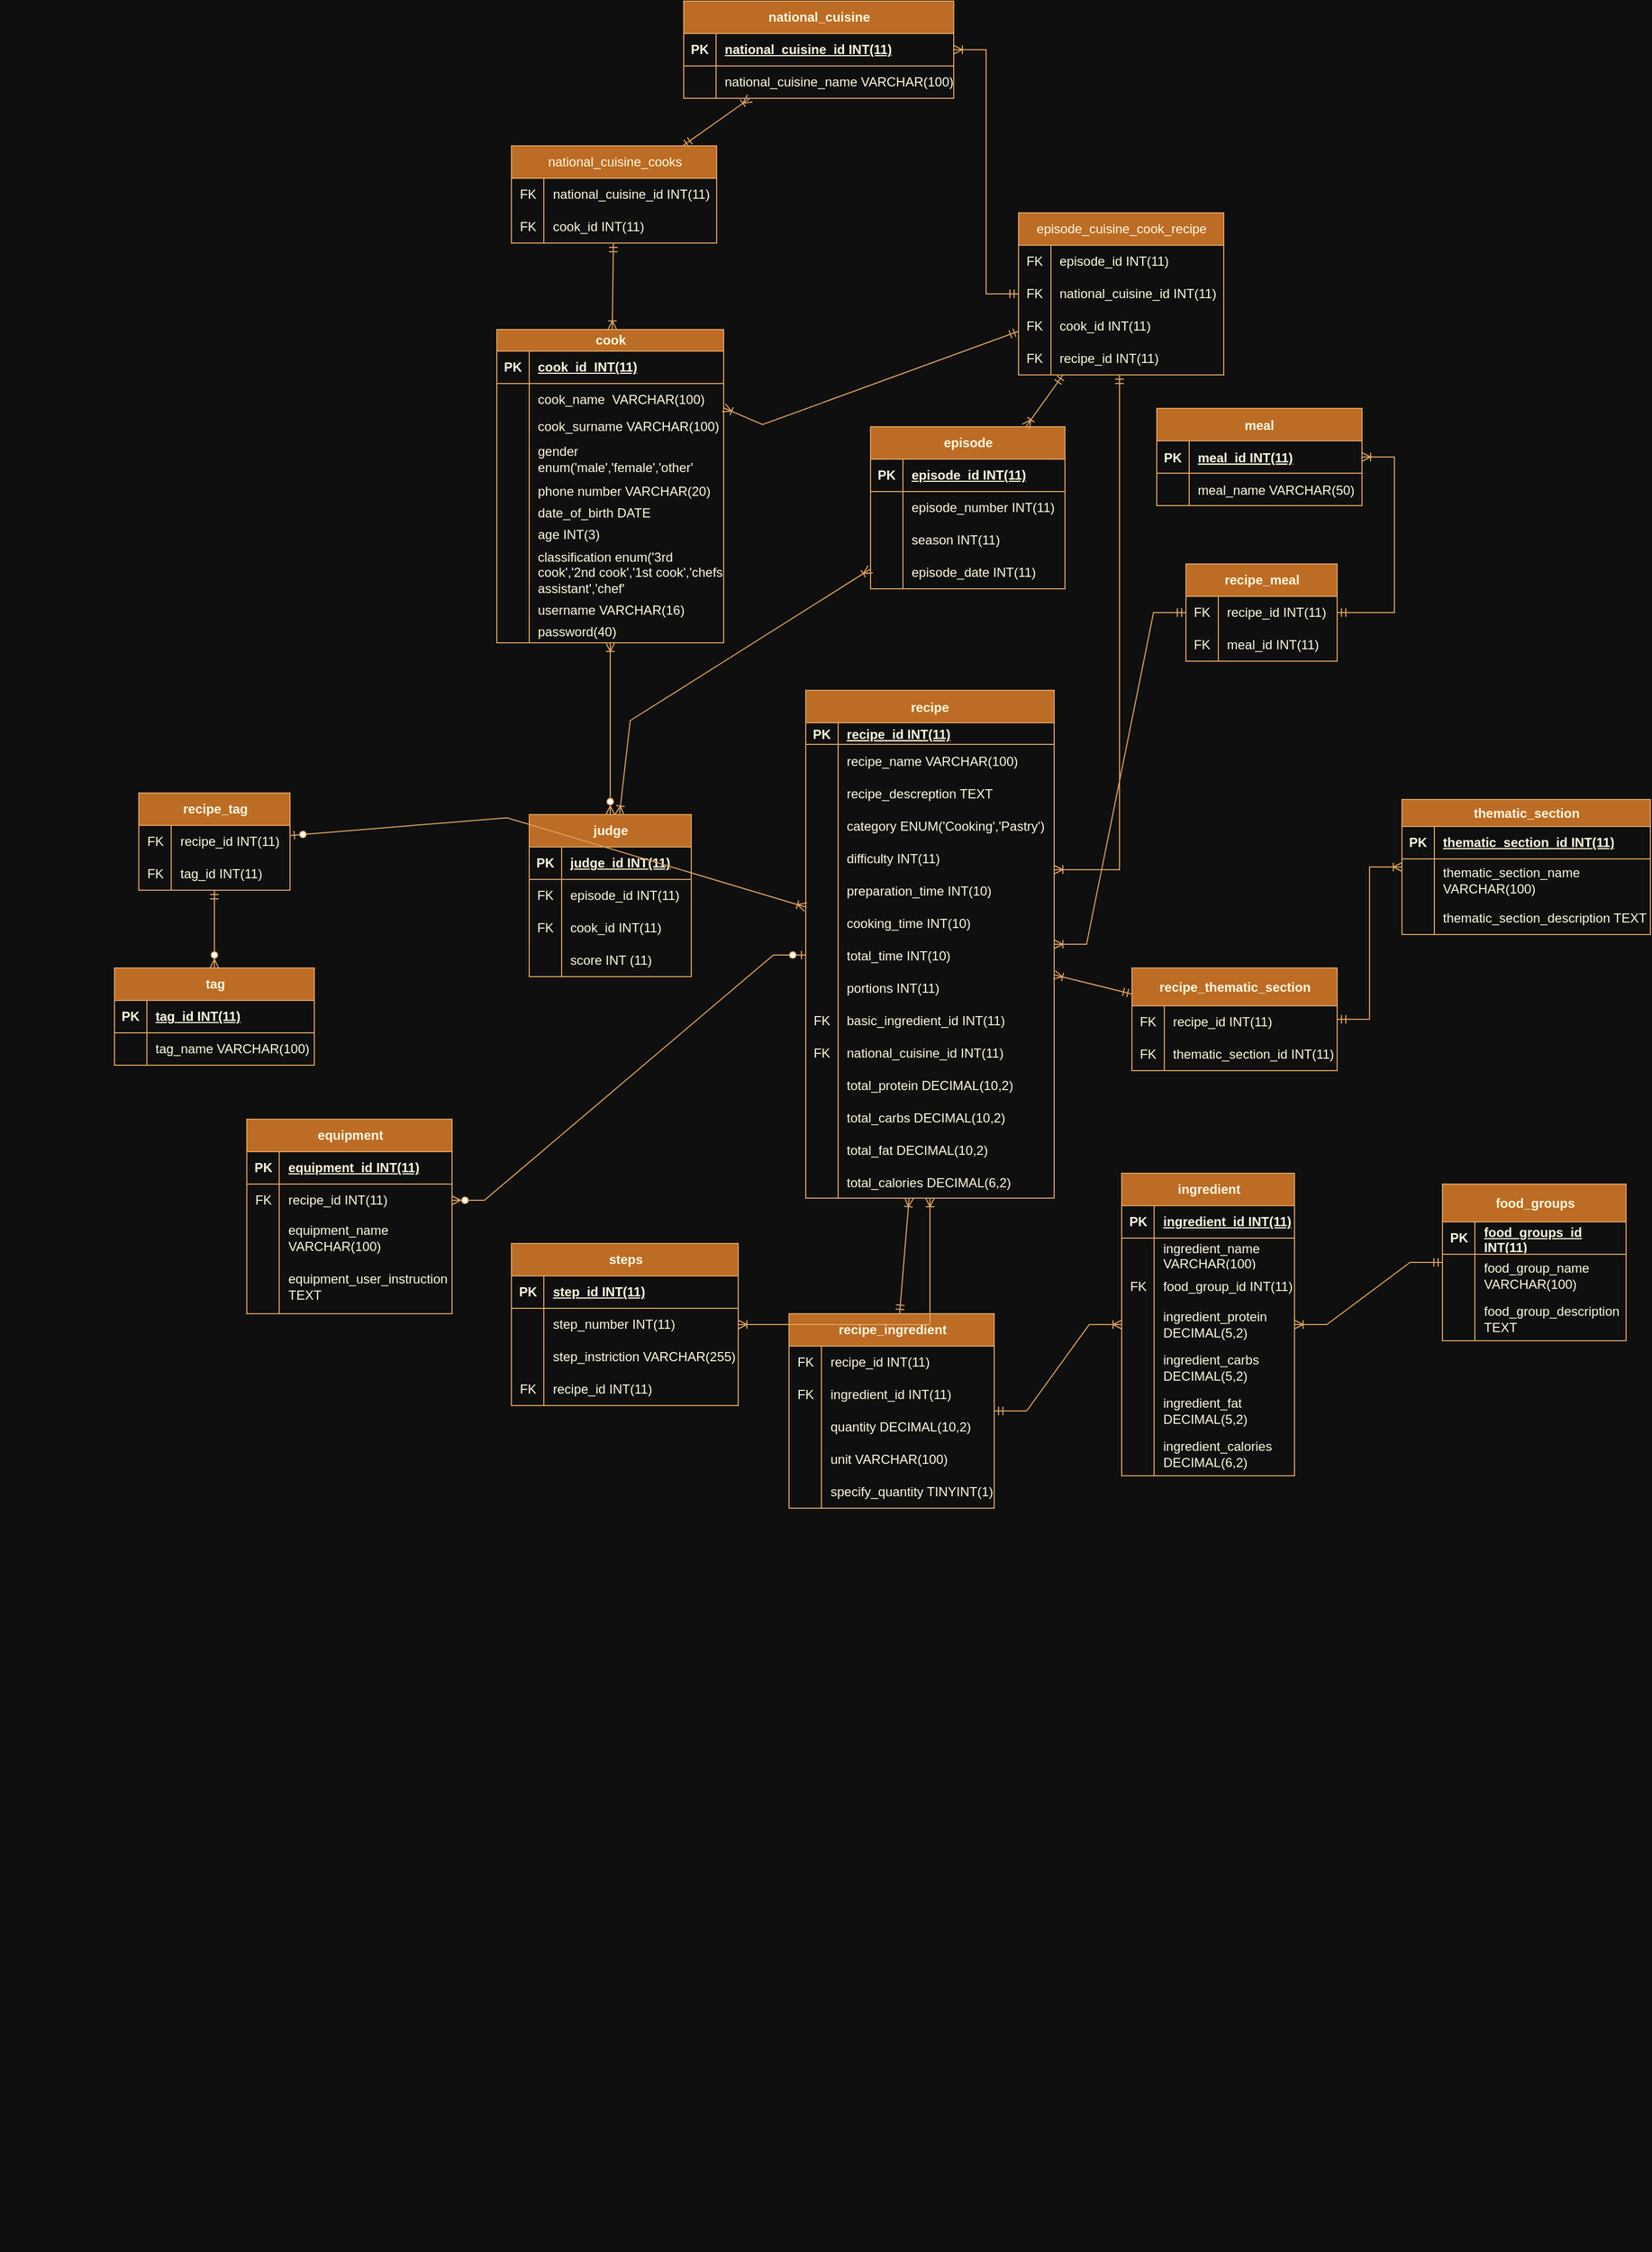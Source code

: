 <mxfile version="24.4.8" type="device">
  <diagram id="R2lEEEUBdFMjLlhIrx00" name="Page-1">
    <mxGraphModel dx="1880" dy="4235" grid="0" gridSize="10" guides="1" tooltips="1" connect="1" arrows="1" fold="1" page="1" pageScale="1" pageWidth="1100" pageHeight="1700" background="#0F0F0F" math="0" shadow="0" extFonts="Permanent Marker^https://fonts.googleapis.com/css?family=Permanent+Marker">
      <root>
        <mxCell id="0" />
        <mxCell id="1" parent="0" />
        <mxCell id="C-vyLk0tnHw3VtMMgP7b-23" value="meal" style="shape=table;startSize=30;container=1;collapsible=1;childLayout=tableLayout;fixedRows=1;rowLines=0;fontStyle=1;align=center;resizeLast=1;fontColor=#FEFAE0;labelBackgroundColor=none;fillColor=#BC6C25;strokeColor=#DDA15E;" parent="1" vertex="1">
          <mxGeometry x="1725" y="-2795" width="190" height="90" as="geometry" />
        </mxCell>
        <mxCell id="C-vyLk0tnHw3VtMMgP7b-24" value="" style="shape=partialRectangle;collapsible=0;dropTarget=0;pointerEvents=0;fillColor=none;points=[[0,0.5],[1,0.5]];portConstraint=eastwest;top=0;left=0;right=0;bottom=1;fontColor=#FEFAE0;labelBackgroundColor=none;strokeColor=#DDA15E;" parent="C-vyLk0tnHw3VtMMgP7b-23" vertex="1">
          <mxGeometry y="30" width="190" height="30" as="geometry" />
        </mxCell>
        <mxCell id="C-vyLk0tnHw3VtMMgP7b-25" value="PK" style="shape=partialRectangle;overflow=hidden;connectable=0;fillColor=none;top=0;left=0;bottom=0;right=0;fontStyle=1;fontColor=#FEFAE0;labelBackgroundColor=none;strokeColor=#DDA15E;" parent="C-vyLk0tnHw3VtMMgP7b-24" vertex="1">
          <mxGeometry width="30" height="30" as="geometry">
            <mxRectangle width="30" height="30" as="alternateBounds" />
          </mxGeometry>
        </mxCell>
        <mxCell id="C-vyLk0tnHw3VtMMgP7b-26" value="meal_id INT(11)" style="shape=partialRectangle;overflow=hidden;connectable=0;fillColor=none;top=0;left=0;bottom=0;right=0;align=left;spacingLeft=6;fontStyle=5;fontColor=#FEFAE0;labelBackgroundColor=none;strokeColor=#DDA15E;" parent="C-vyLk0tnHw3VtMMgP7b-24" vertex="1">
          <mxGeometry x="30" width="160" height="30" as="geometry">
            <mxRectangle width="160" height="30" as="alternateBounds" />
          </mxGeometry>
        </mxCell>
        <mxCell id="C-vyLk0tnHw3VtMMgP7b-27" value="" style="shape=partialRectangle;collapsible=0;dropTarget=0;pointerEvents=0;fillColor=none;points=[[0,0.5],[1,0.5]];portConstraint=eastwest;top=0;left=0;right=0;bottom=0;fontColor=#FEFAE0;labelBackgroundColor=none;strokeColor=#DDA15E;" parent="C-vyLk0tnHw3VtMMgP7b-23" vertex="1">
          <mxGeometry y="60" width="190" height="30" as="geometry" />
        </mxCell>
        <mxCell id="C-vyLk0tnHw3VtMMgP7b-28" value="" style="shape=partialRectangle;overflow=hidden;connectable=0;fillColor=none;top=0;left=0;bottom=0;right=0;fontColor=#FEFAE0;labelBackgroundColor=none;strokeColor=#DDA15E;" parent="C-vyLk0tnHw3VtMMgP7b-27" vertex="1">
          <mxGeometry width="30" height="30" as="geometry">
            <mxRectangle width="30" height="30" as="alternateBounds" />
          </mxGeometry>
        </mxCell>
        <mxCell id="C-vyLk0tnHw3VtMMgP7b-29" value="meal_name VARCHAR(50)" style="shape=partialRectangle;overflow=hidden;connectable=0;fillColor=none;top=0;left=0;bottom=0;right=0;align=left;spacingLeft=6;fontColor=#FEFAE0;labelBackgroundColor=none;strokeColor=#DDA15E;" parent="C-vyLk0tnHw3VtMMgP7b-27" vertex="1">
          <mxGeometry x="30" width="160" height="30" as="geometry">
            <mxRectangle width="160" height="30" as="alternateBounds" />
          </mxGeometry>
        </mxCell>
        <mxCell id="C-vyLk0tnHw3VtMMgP7b-2" value="recipe" style="shape=table;startSize=30;container=1;collapsible=1;childLayout=tableLayout;fixedRows=1;rowLines=0;fontStyle=1;align=center;resizeLast=1;fontColor=#FEFAE0;labelBackgroundColor=none;fillColor=#BC6C25;strokeColor=#DDA15E;" parent="1" vertex="1">
          <mxGeometry x="1400" y="-2534" width="230" height="470" as="geometry" />
        </mxCell>
        <mxCell id="C-vyLk0tnHw3VtMMgP7b-3" value="" style="shape=partialRectangle;collapsible=0;dropTarget=0;pointerEvents=0;fillColor=none;points=[[0,0.5],[1,0.5]];portConstraint=eastwest;top=0;left=0;right=0;bottom=1;fontColor=#FEFAE0;labelBackgroundColor=none;strokeColor=#DDA15E;" parent="C-vyLk0tnHw3VtMMgP7b-2" vertex="1">
          <mxGeometry y="30" width="230" height="20" as="geometry" />
        </mxCell>
        <mxCell id="C-vyLk0tnHw3VtMMgP7b-4" value="PK" style="shape=partialRectangle;overflow=hidden;connectable=0;fillColor=none;top=0;left=0;bottom=0;right=0;fontStyle=1;fontColor=#FEFAE0;labelBackgroundColor=none;strokeColor=#DDA15E;" parent="C-vyLk0tnHw3VtMMgP7b-3" vertex="1">
          <mxGeometry width="30" height="20" as="geometry">
            <mxRectangle width="30" height="20" as="alternateBounds" />
          </mxGeometry>
        </mxCell>
        <mxCell id="C-vyLk0tnHw3VtMMgP7b-5" value="recipe_id INT(11)" style="shape=partialRectangle;overflow=hidden;connectable=0;fillColor=none;top=0;left=0;bottom=0;right=0;align=left;spacingLeft=6;fontStyle=5;fontColor=#FEFAE0;labelBackgroundColor=none;strokeColor=#DDA15E;" parent="C-vyLk0tnHw3VtMMgP7b-3" vertex="1">
          <mxGeometry x="30" width="200" height="20" as="geometry">
            <mxRectangle width="200" height="20" as="alternateBounds" />
          </mxGeometry>
        </mxCell>
        <mxCell id="C-vyLk0tnHw3VtMMgP7b-6" value="" style="shape=partialRectangle;collapsible=0;dropTarget=0;pointerEvents=0;fillColor=none;points=[[0,0.5],[1,0.5]];portConstraint=eastwest;top=0;left=0;right=0;bottom=0;fontColor=#FEFAE0;labelBackgroundColor=none;strokeColor=#DDA15E;" parent="C-vyLk0tnHw3VtMMgP7b-2" vertex="1">
          <mxGeometry y="50" width="230" height="30" as="geometry" />
        </mxCell>
        <mxCell id="C-vyLk0tnHw3VtMMgP7b-7" value="" style="shape=partialRectangle;overflow=hidden;connectable=0;fillColor=none;top=0;left=0;bottom=0;right=0;fontColor=#FEFAE0;labelBackgroundColor=none;strokeColor=#DDA15E;" parent="C-vyLk0tnHw3VtMMgP7b-6" vertex="1">
          <mxGeometry width="30" height="30" as="geometry">
            <mxRectangle width="30" height="30" as="alternateBounds" />
          </mxGeometry>
        </mxCell>
        <mxCell id="C-vyLk0tnHw3VtMMgP7b-8" value="recipe_name VARCHAR(100)" style="shape=partialRectangle;overflow=hidden;connectable=0;fillColor=none;top=0;left=0;bottom=0;right=0;align=left;spacingLeft=6;fontColor=#FEFAE0;labelBackgroundColor=none;strokeColor=#DDA15E;" parent="C-vyLk0tnHw3VtMMgP7b-6" vertex="1">
          <mxGeometry x="30" width="200" height="30" as="geometry">
            <mxRectangle width="200" height="30" as="alternateBounds" />
          </mxGeometry>
        </mxCell>
        <mxCell id="BZhTTb2kQ0WoAYTF0iWq-125" style="shape=partialRectangle;collapsible=0;dropTarget=0;pointerEvents=0;fillColor=none;points=[[0,0.5],[1,0.5]];portConstraint=eastwest;top=0;left=0;right=0;bottom=0;fontColor=#FEFAE0;labelBackgroundColor=none;strokeColor=#DDA15E;" parent="C-vyLk0tnHw3VtMMgP7b-2" vertex="1">
          <mxGeometry y="80" width="230" height="30" as="geometry" />
        </mxCell>
        <mxCell id="BZhTTb2kQ0WoAYTF0iWq-126" style="shape=partialRectangle;overflow=hidden;connectable=0;fillColor=none;top=0;left=0;bottom=0;right=0;fontColor=#FEFAE0;labelBackgroundColor=none;strokeColor=#DDA15E;" parent="BZhTTb2kQ0WoAYTF0iWq-125" vertex="1">
          <mxGeometry width="30" height="30" as="geometry">
            <mxRectangle width="30" height="30" as="alternateBounds" />
          </mxGeometry>
        </mxCell>
        <mxCell id="BZhTTb2kQ0WoAYTF0iWq-127" value="recipe_descreption TEXT" style="shape=partialRectangle;overflow=hidden;connectable=0;fillColor=none;top=0;left=0;bottom=0;right=0;align=left;spacingLeft=6;fontColor=#FEFAE0;labelBackgroundColor=none;strokeColor=#DDA15E;" parent="BZhTTb2kQ0WoAYTF0iWq-125" vertex="1">
          <mxGeometry x="30" width="200" height="30" as="geometry">
            <mxRectangle width="200" height="30" as="alternateBounds" />
          </mxGeometry>
        </mxCell>
        <mxCell id="BZhTTb2kQ0WoAYTF0iWq-122" style="shape=partialRectangle;collapsible=0;dropTarget=0;pointerEvents=0;fillColor=none;points=[[0,0.5],[1,0.5]];portConstraint=eastwest;top=0;left=0;right=0;bottom=0;fontColor=#FEFAE0;labelBackgroundColor=none;strokeColor=#DDA15E;" parent="C-vyLk0tnHw3VtMMgP7b-2" vertex="1">
          <mxGeometry y="110" width="230" height="30" as="geometry" />
        </mxCell>
        <mxCell id="BZhTTb2kQ0WoAYTF0iWq-123" style="shape=partialRectangle;overflow=hidden;connectable=0;fillColor=none;top=0;left=0;bottom=0;right=0;fontColor=#FEFAE0;labelBackgroundColor=none;strokeColor=#DDA15E;" parent="BZhTTb2kQ0WoAYTF0iWq-122" vertex="1">
          <mxGeometry width="30" height="30" as="geometry">
            <mxRectangle width="30" height="30" as="alternateBounds" />
          </mxGeometry>
        </mxCell>
        <mxCell id="BZhTTb2kQ0WoAYTF0iWq-124" value="category ENUM(&#39;Cooking&#39;,&#39;Pastry&#39;)" style="shape=partialRectangle;overflow=hidden;connectable=0;fillColor=none;top=0;left=0;bottom=0;right=0;align=left;spacingLeft=6;fontColor=#FEFAE0;labelBackgroundColor=none;strokeColor=#DDA15E;" parent="BZhTTb2kQ0WoAYTF0iWq-122" vertex="1">
          <mxGeometry x="30" width="200" height="30" as="geometry">
            <mxRectangle width="200" height="30" as="alternateBounds" />
          </mxGeometry>
        </mxCell>
        <mxCell id="BZhTTb2kQ0WoAYTF0iWq-119" style="shape=partialRectangle;collapsible=0;dropTarget=0;pointerEvents=0;fillColor=none;points=[[0,0.5],[1,0.5]];portConstraint=eastwest;top=0;left=0;right=0;bottom=0;fontColor=#FEFAE0;labelBackgroundColor=none;strokeColor=#DDA15E;" parent="C-vyLk0tnHw3VtMMgP7b-2" vertex="1">
          <mxGeometry y="140" width="230" height="30" as="geometry" />
        </mxCell>
        <mxCell id="BZhTTb2kQ0WoAYTF0iWq-120" style="shape=partialRectangle;overflow=hidden;connectable=0;fillColor=none;top=0;left=0;bottom=0;right=0;fontColor=#FEFAE0;labelBackgroundColor=none;strokeColor=#DDA15E;" parent="BZhTTb2kQ0WoAYTF0iWq-119" vertex="1">
          <mxGeometry width="30" height="30" as="geometry">
            <mxRectangle width="30" height="30" as="alternateBounds" />
          </mxGeometry>
        </mxCell>
        <mxCell id="BZhTTb2kQ0WoAYTF0iWq-121" value="difficulty INT(11)" style="shape=partialRectangle;overflow=hidden;connectable=0;fillColor=none;top=0;left=0;bottom=0;right=0;align=left;spacingLeft=6;fontColor=#FEFAE0;labelBackgroundColor=none;strokeColor=#DDA15E;" parent="BZhTTb2kQ0WoAYTF0iWq-119" vertex="1">
          <mxGeometry x="30" width="200" height="30" as="geometry">
            <mxRectangle width="200" height="30" as="alternateBounds" />
          </mxGeometry>
        </mxCell>
        <mxCell id="BZhTTb2kQ0WoAYTF0iWq-116" style="shape=partialRectangle;collapsible=0;dropTarget=0;pointerEvents=0;fillColor=none;points=[[0,0.5],[1,0.5]];portConstraint=eastwest;top=0;left=0;right=0;bottom=0;fontColor=#FEFAE0;labelBackgroundColor=none;strokeColor=#DDA15E;" parent="C-vyLk0tnHw3VtMMgP7b-2" vertex="1">
          <mxGeometry y="170" width="230" height="30" as="geometry" />
        </mxCell>
        <mxCell id="BZhTTb2kQ0WoAYTF0iWq-117" style="shape=partialRectangle;overflow=hidden;connectable=0;fillColor=none;top=0;left=0;bottom=0;right=0;fontColor=#FEFAE0;labelBackgroundColor=none;strokeColor=#DDA15E;" parent="BZhTTb2kQ0WoAYTF0iWq-116" vertex="1">
          <mxGeometry width="30" height="30" as="geometry">
            <mxRectangle width="30" height="30" as="alternateBounds" />
          </mxGeometry>
        </mxCell>
        <mxCell id="BZhTTb2kQ0WoAYTF0iWq-118" value="preparation_time INT(10)" style="shape=partialRectangle;overflow=hidden;connectable=0;fillColor=none;top=0;left=0;bottom=0;right=0;align=left;spacingLeft=6;fontColor=#FEFAE0;labelBackgroundColor=none;strokeColor=#DDA15E;" parent="BZhTTb2kQ0WoAYTF0iWq-116" vertex="1">
          <mxGeometry x="30" width="200" height="30" as="geometry">
            <mxRectangle width="200" height="30" as="alternateBounds" />
          </mxGeometry>
        </mxCell>
        <mxCell id="BZhTTb2kQ0WoAYTF0iWq-229" style="shape=partialRectangle;collapsible=0;dropTarget=0;pointerEvents=0;fillColor=none;points=[[0,0.5],[1,0.5]];portConstraint=eastwest;top=0;left=0;right=0;bottom=0;fontColor=#FEFAE0;labelBackgroundColor=none;strokeColor=#DDA15E;" parent="C-vyLk0tnHw3VtMMgP7b-2" vertex="1">
          <mxGeometry y="200" width="230" height="30" as="geometry" />
        </mxCell>
        <mxCell id="BZhTTb2kQ0WoAYTF0iWq-230" style="shape=partialRectangle;overflow=hidden;connectable=0;fillColor=none;top=0;left=0;bottom=0;right=0;fontColor=#FEFAE0;labelBackgroundColor=none;strokeColor=#DDA15E;" parent="BZhTTb2kQ0WoAYTF0iWq-229" vertex="1">
          <mxGeometry width="30" height="30" as="geometry">
            <mxRectangle width="30" height="30" as="alternateBounds" />
          </mxGeometry>
        </mxCell>
        <mxCell id="BZhTTb2kQ0WoAYTF0iWq-231" value="cooking_time INT(10)" style="shape=partialRectangle;overflow=hidden;connectable=0;fillColor=none;top=0;left=0;bottom=0;right=0;align=left;spacingLeft=6;fontColor=#FEFAE0;labelBackgroundColor=none;strokeColor=#DDA15E;" parent="BZhTTb2kQ0WoAYTF0iWq-229" vertex="1">
          <mxGeometry x="30" width="200" height="30" as="geometry">
            <mxRectangle width="200" height="30" as="alternateBounds" />
          </mxGeometry>
        </mxCell>
        <mxCell id="BZhTTb2kQ0WoAYTF0iWq-113" style="shape=partialRectangle;collapsible=0;dropTarget=0;pointerEvents=0;fillColor=none;points=[[0,0.5],[1,0.5]];portConstraint=eastwest;top=0;left=0;right=0;bottom=0;fontColor=#FEFAE0;labelBackgroundColor=none;strokeColor=#DDA15E;" parent="C-vyLk0tnHw3VtMMgP7b-2" vertex="1">
          <mxGeometry y="230" width="230" height="30" as="geometry" />
        </mxCell>
        <mxCell id="BZhTTb2kQ0WoAYTF0iWq-114" style="shape=partialRectangle;overflow=hidden;connectable=0;fillColor=none;top=0;left=0;bottom=0;right=0;fontColor=#FEFAE0;labelBackgroundColor=none;strokeColor=#DDA15E;" parent="BZhTTb2kQ0WoAYTF0iWq-113" vertex="1">
          <mxGeometry width="30" height="30" as="geometry">
            <mxRectangle width="30" height="30" as="alternateBounds" />
          </mxGeometry>
        </mxCell>
        <mxCell id="BZhTTb2kQ0WoAYTF0iWq-115" value="total_time INT(10)" style="shape=partialRectangle;overflow=hidden;connectable=0;fillColor=none;top=0;left=0;bottom=0;right=0;align=left;spacingLeft=6;fontColor=#FEFAE0;labelBackgroundColor=none;strokeColor=#DDA15E;" parent="BZhTTb2kQ0WoAYTF0iWq-113" vertex="1">
          <mxGeometry x="30" width="200" height="30" as="geometry">
            <mxRectangle width="200" height="30" as="alternateBounds" />
          </mxGeometry>
        </mxCell>
        <mxCell id="BZhTTb2kQ0WoAYTF0iWq-110" style="shape=partialRectangle;collapsible=0;dropTarget=0;pointerEvents=0;fillColor=none;points=[[0,0.5],[1,0.5]];portConstraint=eastwest;top=0;left=0;right=0;bottom=0;fontColor=#FEFAE0;labelBackgroundColor=none;strokeColor=#DDA15E;" parent="C-vyLk0tnHw3VtMMgP7b-2" vertex="1">
          <mxGeometry y="260" width="230" height="30" as="geometry" />
        </mxCell>
        <mxCell id="BZhTTb2kQ0WoAYTF0iWq-111" style="shape=partialRectangle;overflow=hidden;connectable=0;fillColor=none;top=0;left=0;bottom=0;right=0;fontColor=#FEFAE0;labelBackgroundColor=none;strokeColor=#DDA15E;" parent="BZhTTb2kQ0WoAYTF0iWq-110" vertex="1">
          <mxGeometry width="30" height="30" as="geometry">
            <mxRectangle width="30" height="30" as="alternateBounds" />
          </mxGeometry>
        </mxCell>
        <mxCell id="BZhTTb2kQ0WoAYTF0iWq-112" value="portions INT(11)" style="shape=partialRectangle;overflow=hidden;connectable=0;fillColor=none;top=0;left=0;bottom=0;right=0;align=left;spacingLeft=6;fontColor=#FEFAE0;labelBackgroundColor=none;strokeColor=#DDA15E;" parent="BZhTTb2kQ0WoAYTF0iWq-110" vertex="1">
          <mxGeometry x="30" width="200" height="30" as="geometry">
            <mxRectangle width="200" height="30" as="alternateBounds" />
          </mxGeometry>
        </mxCell>
        <mxCell id="BZhTTb2kQ0WoAYTF0iWq-143" style="shape=partialRectangle;collapsible=0;dropTarget=0;pointerEvents=0;fillColor=none;points=[[0,0.5],[1,0.5]];portConstraint=eastwest;top=0;left=0;right=0;bottom=0;fontColor=#FEFAE0;labelBackgroundColor=none;strokeColor=#DDA15E;" parent="C-vyLk0tnHw3VtMMgP7b-2" vertex="1">
          <mxGeometry y="290" width="230" height="30" as="geometry" />
        </mxCell>
        <mxCell id="BZhTTb2kQ0WoAYTF0iWq-144" value="FK" style="shape=partialRectangle;overflow=hidden;connectable=0;fillColor=none;top=0;left=0;bottom=0;right=0;fontColor=#FEFAE0;labelBackgroundColor=none;strokeColor=#DDA15E;" parent="BZhTTb2kQ0WoAYTF0iWq-143" vertex="1">
          <mxGeometry width="30" height="30" as="geometry">
            <mxRectangle width="30" height="30" as="alternateBounds" />
          </mxGeometry>
        </mxCell>
        <mxCell id="BZhTTb2kQ0WoAYTF0iWq-145" value="basic_ingredient_id INT(11)" style="shape=partialRectangle;overflow=hidden;connectable=0;fillColor=none;top=0;left=0;bottom=0;right=0;align=left;spacingLeft=6;fontColor=#FEFAE0;labelBackgroundColor=none;strokeColor=#DDA15E;" parent="BZhTTb2kQ0WoAYTF0iWq-143" vertex="1">
          <mxGeometry x="30" width="200" height="30" as="geometry">
            <mxRectangle width="200" height="30" as="alternateBounds" />
          </mxGeometry>
        </mxCell>
        <mxCell id="BZhTTb2kQ0WoAYTF0iWq-140" style="shape=partialRectangle;collapsible=0;dropTarget=0;pointerEvents=0;fillColor=none;points=[[0,0.5],[1,0.5]];portConstraint=eastwest;top=0;left=0;right=0;bottom=0;fontColor=#FEFAE0;labelBackgroundColor=none;strokeColor=#DDA15E;" parent="C-vyLk0tnHw3VtMMgP7b-2" vertex="1">
          <mxGeometry y="320" width="230" height="30" as="geometry" />
        </mxCell>
        <mxCell id="BZhTTb2kQ0WoAYTF0iWq-141" value="FK" style="shape=partialRectangle;overflow=hidden;connectable=0;fillColor=none;top=0;left=0;bottom=0;right=0;fontColor=#FEFAE0;labelBackgroundColor=none;strokeColor=#DDA15E;" parent="BZhTTb2kQ0WoAYTF0iWq-140" vertex="1">
          <mxGeometry width="30" height="30" as="geometry">
            <mxRectangle width="30" height="30" as="alternateBounds" />
          </mxGeometry>
        </mxCell>
        <mxCell id="BZhTTb2kQ0WoAYTF0iWq-142" value="national_cuisine_id INT(11)" style="shape=partialRectangle;overflow=hidden;connectable=0;fillColor=none;top=0;left=0;bottom=0;right=0;align=left;spacingLeft=6;fontColor=#FEFAE0;labelBackgroundColor=none;strokeColor=#DDA15E;" parent="BZhTTb2kQ0WoAYTF0iWq-140" vertex="1">
          <mxGeometry x="30" width="200" height="30" as="geometry">
            <mxRectangle width="200" height="30" as="alternateBounds" />
          </mxGeometry>
        </mxCell>
        <mxCell id="BZhTTb2kQ0WoAYTF0iWq-137" style="shape=partialRectangle;collapsible=0;dropTarget=0;pointerEvents=0;fillColor=none;points=[[0,0.5],[1,0.5]];portConstraint=eastwest;top=0;left=0;right=0;bottom=0;fontColor=#FEFAE0;labelBackgroundColor=none;strokeColor=#DDA15E;" parent="C-vyLk0tnHw3VtMMgP7b-2" vertex="1">
          <mxGeometry y="350" width="230" height="30" as="geometry" />
        </mxCell>
        <mxCell id="BZhTTb2kQ0WoAYTF0iWq-138" style="shape=partialRectangle;overflow=hidden;connectable=0;fillColor=none;top=0;left=0;bottom=0;right=0;fontColor=#FEFAE0;labelBackgroundColor=none;strokeColor=#DDA15E;" parent="BZhTTb2kQ0WoAYTF0iWq-137" vertex="1">
          <mxGeometry width="30" height="30" as="geometry">
            <mxRectangle width="30" height="30" as="alternateBounds" />
          </mxGeometry>
        </mxCell>
        <mxCell id="BZhTTb2kQ0WoAYTF0iWq-139" value="total_protein DECIMAL(10,2)" style="shape=partialRectangle;overflow=hidden;connectable=0;fillColor=none;top=0;left=0;bottom=0;right=0;align=left;spacingLeft=6;fontColor=#FEFAE0;labelBackgroundColor=none;strokeColor=#DDA15E;" parent="BZhTTb2kQ0WoAYTF0iWq-137" vertex="1">
          <mxGeometry x="30" width="200" height="30" as="geometry">
            <mxRectangle width="200" height="30" as="alternateBounds" />
          </mxGeometry>
        </mxCell>
        <mxCell id="BZhTTb2kQ0WoAYTF0iWq-134" style="shape=partialRectangle;collapsible=0;dropTarget=0;pointerEvents=0;fillColor=none;points=[[0,0.5],[1,0.5]];portConstraint=eastwest;top=0;left=0;right=0;bottom=0;fontColor=#FEFAE0;labelBackgroundColor=none;strokeColor=#DDA15E;" parent="C-vyLk0tnHw3VtMMgP7b-2" vertex="1">
          <mxGeometry y="380" width="230" height="30" as="geometry" />
        </mxCell>
        <mxCell id="BZhTTb2kQ0WoAYTF0iWq-135" style="shape=partialRectangle;overflow=hidden;connectable=0;fillColor=none;top=0;left=0;bottom=0;right=0;fontColor=#FEFAE0;labelBackgroundColor=none;strokeColor=#DDA15E;" parent="BZhTTb2kQ0WoAYTF0iWq-134" vertex="1">
          <mxGeometry width="30" height="30" as="geometry">
            <mxRectangle width="30" height="30" as="alternateBounds" />
          </mxGeometry>
        </mxCell>
        <mxCell id="BZhTTb2kQ0WoAYTF0iWq-136" value="total_carbs DECIMAL(10,2)" style="shape=partialRectangle;overflow=hidden;connectable=0;fillColor=none;top=0;left=0;bottom=0;right=0;align=left;spacingLeft=6;fontColor=#FEFAE0;labelBackgroundColor=none;strokeColor=#DDA15E;" parent="BZhTTb2kQ0WoAYTF0iWq-134" vertex="1">
          <mxGeometry x="30" width="200" height="30" as="geometry">
            <mxRectangle width="200" height="30" as="alternateBounds" />
          </mxGeometry>
        </mxCell>
        <mxCell id="BZhTTb2kQ0WoAYTF0iWq-131" style="shape=partialRectangle;collapsible=0;dropTarget=0;pointerEvents=0;fillColor=none;points=[[0,0.5],[1,0.5]];portConstraint=eastwest;top=0;left=0;right=0;bottom=0;fontColor=#FEFAE0;labelBackgroundColor=none;strokeColor=#DDA15E;" parent="C-vyLk0tnHw3VtMMgP7b-2" vertex="1">
          <mxGeometry y="410" width="230" height="30" as="geometry" />
        </mxCell>
        <mxCell id="BZhTTb2kQ0WoAYTF0iWq-132" style="shape=partialRectangle;overflow=hidden;connectable=0;fillColor=none;top=0;left=0;bottom=0;right=0;fontColor=#FEFAE0;labelBackgroundColor=none;strokeColor=#DDA15E;" parent="BZhTTb2kQ0WoAYTF0iWq-131" vertex="1">
          <mxGeometry width="30" height="30" as="geometry">
            <mxRectangle width="30" height="30" as="alternateBounds" />
          </mxGeometry>
        </mxCell>
        <mxCell id="BZhTTb2kQ0WoAYTF0iWq-133" value="total_fat DECIMAL(10,2)" style="shape=partialRectangle;overflow=hidden;connectable=0;fillColor=none;top=0;left=0;bottom=0;right=0;align=left;spacingLeft=6;fontColor=#FEFAE0;labelBackgroundColor=none;strokeColor=#DDA15E;" parent="BZhTTb2kQ0WoAYTF0iWq-131" vertex="1">
          <mxGeometry x="30" width="200" height="30" as="geometry">
            <mxRectangle width="200" height="30" as="alternateBounds" />
          </mxGeometry>
        </mxCell>
        <mxCell id="BZhTTb2kQ0WoAYTF0iWq-128" style="shape=partialRectangle;collapsible=0;dropTarget=0;pointerEvents=0;fillColor=none;points=[[0,0.5],[1,0.5]];portConstraint=eastwest;top=0;left=0;right=0;bottom=0;fontColor=#FEFAE0;labelBackgroundColor=none;strokeColor=#DDA15E;" parent="C-vyLk0tnHw3VtMMgP7b-2" vertex="1">
          <mxGeometry y="440" width="230" height="30" as="geometry" />
        </mxCell>
        <mxCell id="BZhTTb2kQ0WoAYTF0iWq-129" style="shape=partialRectangle;overflow=hidden;connectable=0;fillColor=none;top=0;left=0;bottom=0;right=0;fontColor=#FEFAE0;labelBackgroundColor=none;strokeColor=#DDA15E;" parent="BZhTTb2kQ0WoAYTF0iWq-128" vertex="1">
          <mxGeometry width="30" height="30" as="geometry">
            <mxRectangle width="30" height="30" as="alternateBounds" />
          </mxGeometry>
        </mxCell>
        <mxCell id="BZhTTb2kQ0WoAYTF0iWq-130" value="total_calories DECIMAL(6,2)" style="shape=partialRectangle;overflow=hidden;connectable=0;fillColor=none;top=0;left=0;bottom=0;right=0;align=left;spacingLeft=6;fontColor=#FEFAE0;labelBackgroundColor=none;strokeColor=#DDA15E;" parent="BZhTTb2kQ0WoAYTF0iWq-128" vertex="1">
          <mxGeometry x="30" width="200" height="30" as="geometry">
            <mxRectangle width="200" height="30" as="alternateBounds" />
          </mxGeometry>
        </mxCell>
        <mxCell id="Jb-vvu64UjQHD91auUWt-2" value="" style="whiteSpace=wrap;html=1;fontColor=#FEFAE0;labelBackgroundColor=none;fillColor=#BC6C25;strokeColor=#DDA15E;" parent="1" vertex="1">
          <mxGeometry x="655" y="-1090" width="120" as="geometry" />
        </mxCell>
        <mxCell id="Jb-vvu64UjQHD91auUWt-18" value="tag" style="shape=table;startSize=30;container=1;collapsible=1;childLayout=tableLayout;fixedRows=1;rowLines=0;fontStyle=1;align=center;resizeLast=1;html=1;fontColor=#FEFAE0;labelBackgroundColor=none;fillColor=#BC6C25;strokeColor=#DDA15E;" parent="1" vertex="1">
          <mxGeometry x="760" y="-2277" width="185" height="90" as="geometry" />
        </mxCell>
        <mxCell id="Jb-vvu64UjQHD91auUWt-19" value="" style="shape=tableRow;horizontal=0;startSize=0;swimlaneHead=0;swimlaneBody=0;fillColor=none;collapsible=0;dropTarget=0;points=[[0,0.5],[1,0.5]];portConstraint=eastwest;top=0;left=0;right=0;bottom=1;fontColor=#FEFAE0;labelBackgroundColor=none;strokeColor=#DDA15E;" parent="Jb-vvu64UjQHD91auUWt-18" vertex="1">
          <mxGeometry y="30" width="185" height="30" as="geometry" />
        </mxCell>
        <mxCell id="Jb-vvu64UjQHD91auUWt-20" value="PK" style="shape=partialRectangle;connectable=0;fillColor=none;top=0;left=0;bottom=0;right=0;fontStyle=1;overflow=hidden;whiteSpace=wrap;html=1;fontColor=#FEFAE0;labelBackgroundColor=none;strokeColor=#DDA15E;" parent="Jb-vvu64UjQHD91auUWt-19" vertex="1">
          <mxGeometry width="30" height="30" as="geometry">
            <mxRectangle width="30" height="30" as="alternateBounds" />
          </mxGeometry>
        </mxCell>
        <mxCell id="Jb-vvu64UjQHD91auUWt-21" value="tag_id INT(11)" style="shape=partialRectangle;connectable=0;fillColor=none;top=0;left=0;bottom=0;right=0;align=left;spacingLeft=6;fontStyle=5;overflow=hidden;whiteSpace=wrap;html=1;fontColor=#FEFAE0;labelBackgroundColor=none;strokeColor=#DDA15E;" parent="Jb-vvu64UjQHD91auUWt-19" vertex="1">
          <mxGeometry x="30" width="155" height="30" as="geometry">
            <mxRectangle width="155" height="30" as="alternateBounds" />
          </mxGeometry>
        </mxCell>
        <mxCell id="Jb-vvu64UjQHD91auUWt-22" value="" style="shape=tableRow;horizontal=0;startSize=0;swimlaneHead=0;swimlaneBody=0;fillColor=none;collapsible=0;dropTarget=0;points=[[0,0.5],[1,0.5]];portConstraint=eastwest;top=0;left=0;right=0;bottom=0;fontColor=#FEFAE0;labelBackgroundColor=none;strokeColor=#DDA15E;" parent="Jb-vvu64UjQHD91auUWt-18" vertex="1">
          <mxGeometry y="60" width="185" height="30" as="geometry" />
        </mxCell>
        <mxCell id="Jb-vvu64UjQHD91auUWt-23" value="" style="shape=partialRectangle;connectable=0;fillColor=none;top=0;left=0;bottom=0;right=0;editable=1;overflow=hidden;whiteSpace=wrap;html=1;fontColor=#FEFAE0;labelBackgroundColor=none;strokeColor=#DDA15E;" parent="Jb-vvu64UjQHD91auUWt-22" vertex="1">
          <mxGeometry width="30" height="30" as="geometry">
            <mxRectangle width="30" height="30" as="alternateBounds" />
          </mxGeometry>
        </mxCell>
        <mxCell id="Jb-vvu64UjQHD91auUWt-24" value="tag_name VARCHAR(100)" style="shape=partialRectangle;connectable=0;fillColor=none;top=0;left=0;bottom=0;right=0;align=left;spacingLeft=6;overflow=hidden;whiteSpace=wrap;html=1;fontColor=#FEFAE0;labelBackgroundColor=none;strokeColor=#DDA15E;" parent="Jb-vvu64UjQHD91auUWt-22" vertex="1">
          <mxGeometry x="30" width="155" height="30" as="geometry">
            <mxRectangle width="155" height="30" as="alternateBounds" />
          </mxGeometry>
        </mxCell>
        <mxCell id="Jb-vvu64UjQHD91auUWt-44" value="equipment" style="shape=table;startSize=30;container=1;collapsible=1;childLayout=tableLayout;fixedRows=1;rowLines=0;fontStyle=1;align=center;resizeLast=1;html=1;fontColor=#FEFAE0;labelBackgroundColor=none;fillColor=#BC6C25;strokeColor=#DDA15E;" parent="1" vertex="1">
          <mxGeometry x="882.5" y="-2137" width="190" height="180" as="geometry" />
        </mxCell>
        <mxCell id="Jb-vvu64UjQHD91auUWt-45" value="" style="shape=tableRow;horizontal=0;startSize=0;swimlaneHead=0;swimlaneBody=0;fillColor=none;collapsible=0;dropTarget=0;points=[[0,0.5],[1,0.5]];portConstraint=eastwest;top=0;left=0;right=0;bottom=1;fontColor=#FEFAE0;labelBackgroundColor=none;strokeColor=#DDA15E;" parent="Jb-vvu64UjQHD91auUWt-44" vertex="1">
          <mxGeometry y="30" width="190" height="30" as="geometry" />
        </mxCell>
        <mxCell id="Jb-vvu64UjQHD91auUWt-46" value="PK" style="shape=partialRectangle;connectable=0;fillColor=none;top=0;left=0;bottom=0;right=0;fontStyle=1;overflow=hidden;whiteSpace=wrap;html=1;fontColor=#FEFAE0;labelBackgroundColor=none;strokeColor=#DDA15E;" parent="Jb-vvu64UjQHD91auUWt-45" vertex="1">
          <mxGeometry width="30" height="30" as="geometry">
            <mxRectangle width="30" height="30" as="alternateBounds" />
          </mxGeometry>
        </mxCell>
        <mxCell id="Jb-vvu64UjQHD91auUWt-47" value="equipment_id INT(11)" style="shape=partialRectangle;connectable=0;fillColor=none;top=0;left=0;bottom=0;right=0;align=left;spacingLeft=6;fontStyle=5;overflow=hidden;whiteSpace=wrap;html=1;fontColor=#FEFAE0;labelBackgroundColor=none;strokeColor=#DDA15E;" parent="Jb-vvu64UjQHD91auUWt-45" vertex="1">
          <mxGeometry x="30" width="160" height="30" as="geometry">
            <mxRectangle width="160" height="30" as="alternateBounds" />
          </mxGeometry>
        </mxCell>
        <mxCell id="Jb-vvu64UjQHD91auUWt-54" value="" style="shape=tableRow;horizontal=0;startSize=0;swimlaneHead=0;swimlaneBody=0;fillColor=none;collapsible=0;dropTarget=0;points=[[0,0.5],[1,0.5]];portConstraint=eastwest;top=0;left=0;right=0;bottom=0;fontColor=#FEFAE0;labelBackgroundColor=none;strokeColor=#DDA15E;" parent="Jb-vvu64UjQHD91auUWt-44" vertex="1">
          <mxGeometry y="60" width="190" height="30" as="geometry" />
        </mxCell>
        <mxCell id="Jb-vvu64UjQHD91auUWt-55" value="FK" style="shape=partialRectangle;connectable=0;fillColor=none;top=0;left=0;bottom=0;right=0;editable=1;overflow=hidden;whiteSpace=wrap;html=1;fontColor=#FEFAE0;labelBackgroundColor=none;strokeColor=#DDA15E;" parent="Jb-vvu64UjQHD91auUWt-54" vertex="1">
          <mxGeometry width="30" height="30" as="geometry">
            <mxRectangle width="30" height="30" as="alternateBounds" />
          </mxGeometry>
        </mxCell>
        <mxCell id="Jb-vvu64UjQHD91auUWt-56" value="recipe_id INT(11)" style="shape=partialRectangle;connectable=0;fillColor=none;top=0;left=0;bottom=0;right=0;align=left;spacingLeft=6;overflow=hidden;whiteSpace=wrap;html=1;fontColor=#FEFAE0;labelBackgroundColor=none;strokeColor=#DDA15E;" parent="Jb-vvu64UjQHD91auUWt-54" vertex="1">
          <mxGeometry x="30" width="160" height="30" as="geometry">
            <mxRectangle width="160" height="30" as="alternateBounds" />
          </mxGeometry>
        </mxCell>
        <mxCell id="Jb-vvu64UjQHD91auUWt-48" value="" style="shape=tableRow;horizontal=0;startSize=0;swimlaneHead=0;swimlaneBody=0;fillColor=none;collapsible=0;dropTarget=0;points=[[0,0.5],[1,0.5]];portConstraint=eastwest;top=0;left=0;right=0;bottom=0;fontColor=#FEFAE0;labelBackgroundColor=none;strokeColor=#DDA15E;" parent="Jb-vvu64UjQHD91auUWt-44" vertex="1">
          <mxGeometry y="90" width="190" height="40" as="geometry" />
        </mxCell>
        <mxCell id="Jb-vvu64UjQHD91auUWt-49" value="" style="shape=partialRectangle;connectable=0;fillColor=none;top=0;left=0;bottom=0;right=0;editable=1;overflow=hidden;whiteSpace=wrap;html=1;fontColor=#FEFAE0;labelBackgroundColor=none;strokeColor=#DDA15E;" parent="Jb-vvu64UjQHD91auUWt-48" vertex="1">
          <mxGeometry width="30" height="40" as="geometry">
            <mxRectangle width="30" height="40" as="alternateBounds" />
          </mxGeometry>
        </mxCell>
        <mxCell id="Jb-vvu64UjQHD91auUWt-50" value="equipment_name VARCHAR(100)" style="shape=partialRectangle;connectable=0;fillColor=none;top=0;left=0;bottom=0;right=0;align=left;spacingLeft=6;overflow=hidden;whiteSpace=wrap;html=1;fontColor=#FEFAE0;labelBackgroundColor=none;strokeColor=#DDA15E;" parent="Jb-vvu64UjQHD91auUWt-48" vertex="1">
          <mxGeometry x="30" width="160" height="40" as="geometry">
            <mxRectangle width="160" height="40" as="alternateBounds" />
          </mxGeometry>
        </mxCell>
        <mxCell id="Jb-vvu64UjQHD91auUWt-51" value="" style="shape=tableRow;horizontal=0;startSize=0;swimlaneHead=0;swimlaneBody=0;fillColor=none;collapsible=0;dropTarget=0;points=[[0,0.5],[1,0.5]];portConstraint=eastwest;top=0;left=0;right=0;bottom=0;fontColor=#FEFAE0;labelBackgroundColor=none;strokeColor=#DDA15E;" parent="Jb-vvu64UjQHD91auUWt-44" vertex="1">
          <mxGeometry y="130" width="190" height="50" as="geometry" />
        </mxCell>
        <mxCell id="Jb-vvu64UjQHD91auUWt-52" value="" style="shape=partialRectangle;connectable=0;fillColor=none;top=0;left=0;bottom=0;right=0;editable=1;overflow=hidden;whiteSpace=wrap;html=1;fontColor=#FEFAE0;labelBackgroundColor=none;strokeColor=#DDA15E;" parent="Jb-vvu64UjQHD91auUWt-51" vertex="1">
          <mxGeometry width="30" height="50" as="geometry">
            <mxRectangle width="30" height="50" as="alternateBounds" />
          </mxGeometry>
        </mxCell>
        <mxCell id="Jb-vvu64UjQHD91auUWt-53" value="equipment_user_instruction TEXT" style="shape=partialRectangle;connectable=0;fillColor=none;top=0;left=0;bottom=0;right=0;align=left;spacingLeft=6;overflow=hidden;whiteSpace=wrap;html=1;fontColor=#FEFAE0;labelBackgroundColor=none;strokeColor=#DDA15E;" parent="Jb-vvu64UjQHD91auUWt-51" vertex="1">
          <mxGeometry x="30" width="160" height="50" as="geometry">
            <mxRectangle width="160" height="50" as="alternateBounds" />
          </mxGeometry>
        </mxCell>
        <mxCell id="Jb-vvu64UjQHD91auUWt-61" value="steps" style="shape=table;startSize=30;container=1;collapsible=1;childLayout=tableLayout;fixedRows=1;rowLines=0;fontStyle=1;align=center;resizeLast=1;html=1;fontColor=#FEFAE0;labelBackgroundColor=none;fillColor=#BC6C25;strokeColor=#DDA15E;" parent="1" vertex="1">
          <mxGeometry x="1127.5" y="-2022" width="210" height="150" as="geometry" />
        </mxCell>
        <mxCell id="Jb-vvu64UjQHD91auUWt-62" value="" style="shape=tableRow;horizontal=0;startSize=0;swimlaneHead=0;swimlaneBody=0;fillColor=none;collapsible=0;dropTarget=0;points=[[0,0.5],[1,0.5]];portConstraint=eastwest;top=0;left=0;right=0;bottom=1;fontColor=#FEFAE0;labelBackgroundColor=none;strokeColor=#DDA15E;" parent="Jb-vvu64UjQHD91auUWt-61" vertex="1">
          <mxGeometry y="30" width="210" height="30" as="geometry" />
        </mxCell>
        <mxCell id="Jb-vvu64UjQHD91auUWt-63" value="PK" style="shape=partialRectangle;connectable=0;fillColor=none;top=0;left=0;bottom=0;right=0;fontStyle=1;overflow=hidden;whiteSpace=wrap;html=1;fontColor=#FEFAE0;labelBackgroundColor=none;strokeColor=#DDA15E;" parent="Jb-vvu64UjQHD91auUWt-62" vertex="1">
          <mxGeometry width="30" height="30" as="geometry">
            <mxRectangle width="30" height="30" as="alternateBounds" />
          </mxGeometry>
        </mxCell>
        <mxCell id="Jb-vvu64UjQHD91auUWt-64" value="step_id INT(11)" style="shape=partialRectangle;connectable=0;fillColor=none;top=0;left=0;bottom=0;right=0;align=left;spacingLeft=6;fontStyle=5;overflow=hidden;whiteSpace=wrap;html=1;fontColor=#FEFAE0;labelBackgroundColor=none;strokeColor=#DDA15E;" parent="Jb-vvu64UjQHD91auUWt-62" vertex="1">
          <mxGeometry x="30" width="180" height="30" as="geometry">
            <mxRectangle width="180" height="30" as="alternateBounds" />
          </mxGeometry>
        </mxCell>
        <mxCell id="Jb-vvu64UjQHD91auUWt-65" value="" style="shape=tableRow;horizontal=0;startSize=0;swimlaneHead=0;swimlaneBody=0;fillColor=none;collapsible=0;dropTarget=0;points=[[0,0.5],[1,0.5]];portConstraint=eastwest;top=0;left=0;right=0;bottom=0;fontColor=#FEFAE0;labelBackgroundColor=none;strokeColor=#DDA15E;" parent="Jb-vvu64UjQHD91auUWt-61" vertex="1">
          <mxGeometry y="60" width="210" height="30" as="geometry" />
        </mxCell>
        <mxCell id="Jb-vvu64UjQHD91auUWt-66" value="" style="shape=partialRectangle;connectable=0;fillColor=none;top=0;left=0;bottom=0;right=0;editable=1;overflow=hidden;whiteSpace=wrap;html=1;fontColor=#FEFAE0;labelBackgroundColor=none;strokeColor=#DDA15E;" parent="Jb-vvu64UjQHD91auUWt-65" vertex="1">
          <mxGeometry width="30" height="30" as="geometry">
            <mxRectangle width="30" height="30" as="alternateBounds" />
          </mxGeometry>
        </mxCell>
        <mxCell id="Jb-vvu64UjQHD91auUWt-67" value="step_number INT(11)" style="shape=partialRectangle;connectable=0;fillColor=none;top=0;left=0;bottom=0;right=0;align=left;spacingLeft=6;overflow=hidden;whiteSpace=wrap;html=1;fontColor=#FEFAE0;labelBackgroundColor=none;strokeColor=#DDA15E;" parent="Jb-vvu64UjQHD91auUWt-65" vertex="1">
          <mxGeometry x="30" width="180" height="30" as="geometry">
            <mxRectangle width="180" height="30" as="alternateBounds" />
          </mxGeometry>
        </mxCell>
        <mxCell id="Jb-vvu64UjQHD91auUWt-68" value="" style="shape=tableRow;horizontal=0;startSize=0;swimlaneHead=0;swimlaneBody=0;fillColor=none;collapsible=0;dropTarget=0;points=[[0,0.5],[1,0.5]];portConstraint=eastwest;top=0;left=0;right=0;bottom=0;fontColor=#FEFAE0;labelBackgroundColor=none;strokeColor=#DDA15E;" parent="Jb-vvu64UjQHD91auUWt-61" vertex="1">
          <mxGeometry y="90" width="210" height="30" as="geometry" />
        </mxCell>
        <mxCell id="Jb-vvu64UjQHD91auUWt-69" value="" style="shape=partialRectangle;connectable=0;fillColor=none;top=0;left=0;bottom=0;right=0;editable=1;overflow=hidden;whiteSpace=wrap;html=1;fontColor=#FEFAE0;labelBackgroundColor=none;strokeColor=#DDA15E;" parent="Jb-vvu64UjQHD91auUWt-68" vertex="1">
          <mxGeometry width="30" height="30" as="geometry">
            <mxRectangle width="30" height="30" as="alternateBounds" />
          </mxGeometry>
        </mxCell>
        <mxCell id="Jb-vvu64UjQHD91auUWt-70" value="step_instriction VARCHAR(255)" style="shape=partialRectangle;connectable=0;fillColor=none;top=0;left=0;bottom=0;right=0;align=left;spacingLeft=6;overflow=hidden;whiteSpace=wrap;html=1;fontColor=#FEFAE0;labelBackgroundColor=none;strokeColor=#DDA15E;" parent="Jb-vvu64UjQHD91auUWt-68" vertex="1">
          <mxGeometry x="30" width="180" height="30" as="geometry">
            <mxRectangle width="180" height="30" as="alternateBounds" />
          </mxGeometry>
        </mxCell>
        <mxCell id="Jb-vvu64UjQHD91auUWt-71" value="" style="shape=tableRow;horizontal=0;startSize=0;swimlaneHead=0;swimlaneBody=0;fillColor=none;collapsible=0;dropTarget=0;points=[[0,0.5],[1,0.5]];portConstraint=eastwest;top=0;left=0;right=0;bottom=0;fontColor=#FEFAE0;labelBackgroundColor=none;strokeColor=#DDA15E;" parent="Jb-vvu64UjQHD91auUWt-61" vertex="1">
          <mxGeometry y="120" width="210" height="30" as="geometry" />
        </mxCell>
        <mxCell id="Jb-vvu64UjQHD91auUWt-72" value="FK" style="shape=partialRectangle;connectable=0;fillColor=none;top=0;left=0;bottom=0;right=0;editable=1;overflow=hidden;whiteSpace=wrap;html=1;fontColor=#FEFAE0;labelBackgroundColor=none;strokeColor=#DDA15E;" parent="Jb-vvu64UjQHD91auUWt-71" vertex="1">
          <mxGeometry width="30" height="30" as="geometry">
            <mxRectangle width="30" height="30" as="alternateBounds" />
          </mxGeometry>
        </mxCell>
        <mxCell id="Jb-vvu64UjQHD91auUWt-73" value="recipe_id INT(11)" style="shape=partialRectangle;connectable=0;fillColor=none;top=0;left=0;bottom=0;right=0;align=left;spacingLeft=6;overflow=hidden;whiteSpace=wrap;html=1;fontColor=#FEFAE0;labelBackgroundColor=none;strokeColor=#DDA15E;" parent="Jb-vvu64UjQHD91auUWt-71" vertex="1">
          <mxGeometry x="30" width="180" height="30" as="geometry">
            <mxRectangle width="180" height="30" as="alternateBounds" />
          </mxGeometry>
        </mxCell>
        <mxCell id="Jb-vvu64UjQHD91auUWt-74" value="ingredient" style="shape=table;startSize=30;container=1;collapsible=1;childLayout=tableLayout;fixedRows=1;rowLines=0;fontStyle=1;align=center;resizeLast=1;html=1;fontColor=#FEFAE0;labelBackgroundColor=none;fillColor=#BC6C25;strokeColor=#DDA15E;" parent="1" vertex="1">
          <mxGeometry x="1692.5" y="-2087" width="160" height="280" as="geometry" />
        </mxCell>
        <mxCell id="Jb-vvu64UjQHD91auUWt-75" value="" style="shape=tableRow;horizontal=0;startSize=0;swimlaneHead=0;swimlaneBody=0;fillColor=none;collapsible=0;dropTarget=0;points=[[0,0.5],[1,0.5]];portConstraint=eastwest;top=0;left=0;right=0;bottom=1;fontColor=#FEFAE0;labelBackgroundColor=none;strokeColor=#DDA15E;" parent="Jb-vvu64UjQHD91auUWt-74" vertex="1">
          <mxGeometry y="30" width="160" height="30" as="geometry" />
        </mxCell>
        <mxCell id="Jb-vvu64UjQHD91auUWt-76" value="PK" style="shape=partialRectangle;connectable=0;fillColor=none;top=0;left=0;bottom=0;right=0;fontStyle=1;overflow=hidden;whiteSpace=wrap;html=1;fontColor=#FEFAE0;labelBackgroundColor=none;strokeColor=#DDA15E;" parent="Jb-vvu64UjQHD91auUWt-75" vertex="1">
          <mxGeometry width="30" height="30" as="geometry">
            <mxRectangle width="30" height="30" as="alternateBounds" />
          </mxGeometry>
        </mxCell>
        <mxCell id="Jb-vvu64UjQHD91auUWt-77" value="ingredient_id INT(11)" style="shape=partialRectangle;connectable=0;fillColor=none;top=0;left=0;bottom=0;right=0;align=left;spacingLeft=6;fontStyle=5;overflow=hidden;whiteSpace=wrap;html=1;fontColor=#FEFAE0;labelBackgroundColor=none;strokeColor=#DDA15E;" parent="Jb-vvu64UjQHD91auUWt-75" vertex="1">
          <mxGeometry x="30" width="130" height="30" as="geometry">
            <mxRectangle width="130" height="30" as="alternateBounds" />
          </mxGeometry>
        </mxCell>
        <mxCell id="Jb-vvu64UjQHD91auUWt-78" value="" style="shape=tableRow;horizontal=0;startSize=0;swimlaneHead=0;swimlaneBody=0;fillColor=none;collapsible=0;dropTarget=0;points=[[0,0.5],[1,0.5]];portConstraint=eastwest;top=0;left=0;right=0;bottom=0;fontColor=#FEFAE0;labelBackgroundColor=none;strokeColor=#DDA15E;" parent="Jb-vvu64UjQHD91auUWt-74" vertex="1">
          <mxGeometry y="60" width="160" height="30" as="geometry" />
        </mxCell>
        <mxCell id="Jb-vvu64UjQHD91auUWt-79" value="" style="shape=partialRectangle;connectable=0;fillColor=none;top=0;left=0;bottom=0;right=0;editable=1;overflow=hidden;whiteSpace=wrap;html=1;fontColor=#FEFAE0;labelBackgroundColor=none;strokeColor=#DDA15E;" parent="Jb-vvu64UjQHD91auUWt-78" vertex="1">
          <mxGeometry width="30" height="30" as="geometry">
            <mxRectangle width="30" height="30" as="alternateBounds" />
          </mxGeometry>
        </mxCell>
        <mxCell id="Jb-vvu64UjQHD91auUWt-80" value="ingredient_name VARCHAR(100)" style="shape=partialRectangle;connectable=0;fillColor=none;top=0;left=0;bottom=0;right=0;align=left;spacingLeft=6;overflow=hidden;whiteSpace=wrap;html=1;fontColor=#FEFAE0;labelBackgroundColor=none;strokeColor=#DDA15E;" parent="Jb-vvu64UjQHD91auUWt-78" vertex="1">
          <mxGeometry x="30" width="130" height="30" as="geometry">
            <mxRectangle width="130" height="30" as="alternateBounds" />
          </mxGeometry>
        </mxCell>
        <mxCell id="BZhTTb2kQ0WoAYTF0iWq-88" style="shape=tableRow;horizontal=0;startSize=0;swimlaneHead=0;swimlaneBody=0;fillColor=none;collapsible=0;dropTarget=0;points=[[0,0.5],[1,0.5]];portConstraint=eastwest;top=0;left=0;right=0;bottom=0;fontColor=#FEFAE0;labelBackgroundColor=none;strokeColor=#DDA15E;" parent="Jb-vvu64UjQHD91auUWt-74" vertex="1">
          <mxGeometry y="90" width="160" height="30" as="geometry" />
        </mxCell>
        <mxCell id="BZhTTb2kQ0WoAYTF0iWq-89" value="FK" style="shape=partialRectangle;connectable=0;fillColor=none;top=0;left=0;bottom=0;right=0;editable=1;overflow=hidden;whiteSpace=wrap;html=1;fontColor=#FEFAE0;labelBackgroundColor=none;strokeColor=#DDA15E;" parent="BZhTTb2kQ0WoAYTF0iWq-88" vertex="1">
          <mxGeometry width="30" height="30" as="geometry">
            <mxRectangle width="30" height="30" as="alternateBounds" />
          </mxGeometry>
        </mxCell>
        <mxCell id="BZhTTb2kQ0WoAYTF0iWq-90" value="food_group_id INT(11)" style="shape=partialRectangle;connectable=0;fillColor=none;top=0;left=0;bottom=0;right=0;align=left;spacingLeft=6;overflow=hidden;whiteSpace=wrap;html=1;fontColor=#FEFAE0;labelBackgroundColor=none;strokeColor=#DDA15E;" parent="BZhTTb2kQ0WoAYTF0iWq-88" vertex="1">
          <mxGeometry x="30" width="130" height="30" as="geometry">
            <mxRectangle width="130" height="30" as="alternateBounds" />
          </mxGeometry>
        </mxCell>
        <mxCell id="BZhTTb2kQ0WoAYTF0iWq-85" style="shape=tableRow;horizontal=0;startSize=0;swimlaneHead=0;swimlaneBody=0;fillColor=none;collapsible=0;dropTarget=0;points=[[0,0.5],[1,0.5]];portConstraint=eastwest;top=0;left=0;right=0;bottom=0;fontColor=#FEFAE0;labelBackgroundColor=none;strokeColor=#DDA15E;" parent="Jb-vvu64UjQHD91auUWt-74" vertex="1">
          <mxGeometry y="120" width="160" height="40" as="geometry" />
        </mxCell>
        <mxCell id="BZhTTb2kQ0WoAYTF0iWq-86" style="shape=partialRectangle;connectable=0;fillColor=none;top=0;left=0;bottom=0;right=0;editable=1;overflow=hidden;whiteSpace=wrap;html=1;fontColor=#FEFAE0;labelBackgroundColor=none;strokeColor=#DDA15E;" parent="BZhTTb2kQ0WoAYTF0iWq-85" vertex="1">
          <mxGeometry width="30" height="40" as="geometry">
            <mxRectangle width="30" height="40" as="alternateBounds" />
          </mxGeometry>
        </mxCell>
        <mxCell id="BZhTTb2kQ0WoAYTF0iWq-87" value="ingredient_protein DECIMAL(5,2)" style="shape=partialRectangle;connectable=0;fillColor=none;top=0;left=0;bottom=0;right=0;align=left;spacingLeft=6;overflow=hidden;whiteSpace=wrap;html=1;fontColor=#FEFAE0;labelBackgroundColor=none;strokeColor=#DDA15E;" parent="BZhTTb2kQ0WoAYTF0iWq-85" vertex="1">
          <mxGeometry x="30" width="130" height="40" as="geometry">
            <mxRectangle width="130" height="40" as="alternateBounds" />
          </mxGeometry>
        </mxCell>
        <mxCell id="BZhTTb2kQ0WoAYTF0iWq-82" style="shape=tableRow;horizontal=0;startSize=0;swimlaneHead=0;swimlaneBody=0;fillColor=none;collapsible=0;dropTarget=0;points=[[0,0.5],[1,0.5]];portConstraint=eastwest;top=0;left=0;right=0;bottom=0;fontColor=#FEFAE0;labelBackgroundColor=none;strokeColor=#DDA15E;" parent="Jb-vvu64UjQHD91auUWt-74" vertex="1">
          <mxGeometry y="160" width="160" height="40" as="geometry" />
        </mxCell>
        <mxCell id="BZhTTb2kQ0WoAYTF0iWq-83" style="shape=partialRectangle;connectable=0;fillColor=none;top=0;left=0;bottom=0;right=0;editable=1;overflow=hidden;whiteSpace=wrap;html=1;fontColor=#FEFAE0;labelBackgroundColor=none;strokeColor=#DDA15E;" parent="BZhTTb2kQ0WoAYTF0iWq-82" vertex="1">
          <mxGeometry width="30" height="40" as="geometry">
            <mxRectangle width="30" height="40" as="alternateBounds" />
          </mxGeometry>
        </mxCell>
        <mxCell id="BZhTTb2kQ0WoAYTF0iWq-84" value="ingredient_carbs DECIMAL(5,2)" style="shape=partialRectangle;connectable=0;fillColor=none;top=0;left=0;bottom=0;right=0;align=left;spacingLeft=6;overflow=hidden;whiteSpace=wrap;html=1;fontColor=#FEFAE0;labelBackgroundColor=none;strokeColor=#DDA15E;" parent="BZhTTb2kQ0WoAYTF0iWq-82" vertex="1">
          <mxGeometry x="30" width="130" height="40" as="geometry">
            <mxRectangle width="130" height="40" as="alternateBounds" />
          </mxGeometry>
        </mxCell>
        <mxCell id="BZhTTb2kQ0WoAYTF0iWq-91" style="shape=tableRow;horizontal=0;startSize=0;swimlaneHead=0;swimlaneBody=0;fillColor=none;collapsible=0;dropTarget=0;points=[[0,0.5],[1,0.5]];portConstraint=eastwest;top=0;left=0;right=0;bottom=0;fontColor=#FEFAE0;labelBackgroundColor=none;strokeColor=#DDA15E;" parent="Jb-vvu64UjQHD91auUWt-74" vertex="1">
          <mxGeometry y="200" width="160" height="40" as="geometry" />
        </mxCell>
        <mxCell id="BZhTTb2kQ0WoAYTF0iWq-92" style="shape=partialRectangle;connectable=0;fillColor=none;top=0;left=0;bottom=0;right=0;editable=1;overflow=hidden;whiteSpace=wrap;html=1;fontColor=#FEFAE0;labelBackgroundColor=none;strokeColor=#DDA15E;" parent="BZhTTb2kQ0WoAYTF0iWq-91" vertex="1">
          <mxGeometry width="30" height="40" as="geometry">
            <mxRectangle width="30" height="40" as="alternateBounds" />
          </mxGeometry>
        </mxCell>
        <mxCell id="BZhTTb2kQ0WoAYTF0iWq-93" value="ingredient_fat DECIMAL(5,2)" style="shape=partialRectangle;connectable=0;fillColor=none;top=0;left=0;bottom=0;right=0;align=left;spacingLeft=6;overflow=hidden;whiteSpace=wrap;html=1;fontColor=#FEFAE0;labelBackgroundColor=none;strokeColor=#DDA15E;" parent="BZhTTb2kQ0WoAYTF0iWq-91" vertex="1">
          <mxGeometry x="30" width="130" height="40" as="geometry">
            <mxRectangle width="130" height="40" as="alternateBounds" />
          </mxGeometry>
        </mxCell>
        <mxCell id="BZhTTb2kQ0WoAYTF0iWq-94" style="shape=tableRow;horizontal=0;startSize=0;swimlaneHead=0;swimlaneBody=0;fillColor=none;collapsible=0;dropTarget=0;points=[[0,0.5],[1,0.5]];portConstraint=eastwest;top=0;left=0;right=0;bottom=0;fontColor=#FEFAE0;labelBackgroundColor=none;strokeColor=#DDA15E;" parent="Jb-vvu64UjQHD91auUWt-74" vertex="1">
          <mxGeometry y="240" width="160" height="40" as="geometry" />
        </mxCell>
        <mxCell id="BZhTTb2kQ0WoAYTF0iWq-95" style="shape=partialRectangle;connectable=0;fillColor=none;top=0;left=0;bottom=0;right=0;editable=1;overflow=hidden;whiteSpace=wrap;html=1;fontColor=#FEFAE0;labelBackgroundColor=none;strokeColor=#DDA15E;" parent="BZhTTb2kQ0WoAYTF0iWq-94" vertex="1">
          <mxGeometry width="30" height="40" as="geometry">
            <mxRectangle width="30" height="40" as="alternateBounds" />
          </mxGeometry>
        </mxCell>
        <mxCell id="BZhTTb2kQ0WoAYTF0iWq-96" value="ingredient_calories DECIMAL(6,2)" style="shape=partialRectangle;connectable=0;fillColor=none;top=0;left=0;bottom=0;right=0;align=left;spacingLeft=6;overflow=hidden;whiteSpace=wrap;html=1;fontColor=#FEFAE0;labelBackgroundColor=none;strokeColor=#DDA15E;" parent="BZhTTb2kQ0WoAYTF0iWq-94" vertex="1">
          <mxGeometry x="30" width="130" height="40" as="geometry">
            <mxRectangle width="130" height="40" as="alternateBounds" />
          </mxGeometry>
        </mxCell>
        <mxCell id="Jb-vvu64UjQHD91auUWt-93" value="thematic_section" style="shape=table;startSize=25;container=1;collapsible=1;childLayout=tableLayout;fixedRows=1;rowLines=0;fontStyle=1;align=center;resizeLast=1;html=1;fontColor=#FEFAE0;labelBackgroundColor=none;fillColor=#BC6C25;strokeColor=#DDA15E;" parent="1" vertex="1">
          <mxGeometry x="1952" y="-2433" width="230" height="125" as="geometry" />
        </mxCell>
        <mxCell id="Jb-vvu64UjQHD91auUWt-94" value="" style="shape=tableRow;horizontal=0;startSize=0;swimlaneHead=0;swimlaneBody=0;fillColor=none;collapsible=0;dropTarget=0;points=[[0,0.5],[1,0.5]];portConstraint=eastwest;top=0;left=0;right=0;bottom=1;fontColor=#FEFAE0;labelBackgroundColor=none;strokeColor=#DDA15E;" parent="Jb-vvu64UjQHD91auUWt-93" vertex="1">
          <mxGeometry y="25" width="230" height="30" as="geometry" />
        </mxCell>
        <mxCell id="Jb-vvu64UjQHD91auUWt-95" value="PK" style="shape=partialRectangle;connectable=0;fillColor=none;top=0;left=0;bottom=0;right=0;fontStyle=1;overflow=hidden;whiteSpace=wrap;html=1;fontColor=#FEFAE0;labelBackgroundColor=none;strokeColor=#DDA15E;" parent="Jb-vvu64UjQHD91auUWt-94" vertex="1">
          <mxGeometry width="30" height="30" as="geometry">
            <mxRectangle width="30" height="30" as="alternateBounds" />
          </mxGeometry>
        </mxCell>
        <mxCell id="Jb-vvu64UjQHD91auUWt-96" value="thematic_section_id INT(11)" style="shape=partialRectangle;connectable=0;fillColor=none;top=0;left=0;bottom=0;right=0;align=left;spacingLeft=6;fontStyle=5;overflow=hidden;whiteSpace=wrap;html=1;fontColor=#FEFAE0;labelBackgroundColor=none;strokeColor=#DDA15E;" parent="Jb-vvu64UjQHD91auUWt-94" vertex="1">
          <mxGeometry x="30" width="200" height="30" as="geometry">
            <mxRectangle width="200" height="30" as="alternateBounds" />
          </mxGeometry>
        </mxCell>
        <mxCell id="Jb-vvu64UjQHD91auUWt-97" value="" style="shape=tableRow;horizontal=0;startSize=0;swimlaneHead=0;swimlaneBody=0;fillColor=none;collapsible=0;dropTarget=0;points=[[0,0.5],[1,0.5]];portConstraint=eastwest;top=0;left=0;right=0;bottom=0;fontColor=#FEFAE0;labelBackgroundColor=none;strokeColor=#DDA15E;" parent="Jb-vvu64UjQHD91auUWt-93" vertex="1">
          <mxGeometry y="55" width="230" height="40" as="geometry" />
        </mxCell>
        <mxCell id="Jb-vvu64UjQHD91auUWt-98" value="" style="shape=partialRectangle;connectable=0;fillColor=none;top=0;left=0;bottom=0;right=0;editable=1;overflow=hidden;whiteSpace=wrap;html=1;fontColor=#FEFAE0;labelBackgroundColor=none;strokeColor=#DDA15E;" parent="Jb-vvu64UjQHD91auUWt-97" vertex="1">
          <mxGeometry width="30" height="40" as="geometry">
            <mxRectangle width="30" height="40" as="alternateBounds" />
          </mxGeometry>
        </mxCell>
        <mxCell id="Jb-vvu64UjQHD91auUWt-99" value="thematic_section_name VARCHAR(100)" style="shape=partialRectangle;connectable=0;fillColor=none;top=0;left=0;bottom=0;right=0;align=left;spacingLeft=6;overflow=hidden;whiteSpace=wrap;html=1;fontColor=#FEFAE0;labelBackgroundColor=none;strokeColor=#DDA15E;" parent="Jb-vvu64UjQHD91auUWt-97" vertex="1">
          <mxGeometry x="30" width="200" height="40" as="geometry">
            <mxRectangle width="200" height="40" as="alternateBounds" />
          </mxGeometry>
        </mxCell>
        <mxCell id="Jb-vvu64UjQHD91auUWt-100" value="" style="shape=tableRow;horizontal=0;startSize=0;swimlaneHead=0;swimlaneBody=0;fillColor=none;collapsible=0;dropTarget=0;points=[[0,0.5],[1,0.5]];portConstraint=eastwest;top=0;left=0;right=0;bottom=0;fontColor=#FEFAE0;labelBackgroundColor=none;strokeColor=#DDA15E;" parent="Jb-vvu64UjQHD91auUWt-93" vertex="1">
          <mxGeometry y="95" width="230" height="30" as="geometry" />
        </mxCell>
        <mxCell id="Jb-vvu64UjQHD91auUWt-101" value="" style="shape=partialRectangle;connectable=0;fillColor=none;top=0;left=0;bottom=0;right=0;editable=1;overflow=hidden;whiteSpace=wrap;html=1;fontColor=#FEFAE0;labelBackgroundColor=none;strokeColor=#DDA15E;" parent="Jb-vvu64UjQHD91auUWt-100" vertex="1">
          <mxGeometry width="30" height="30" as="geometry">
            <mxRectangle width="30" height="30" as="alternateBounds" />
          </mxGeometry>
        </mxCell>
        <mxCell id="Jb-vvu64UjQHD91auUWt-102" value="thematic_section_description TEXT" style="shape=partialRectangle;connectable=0;fillColor=none;top=0;left=0;bottom=0;right=0;align=left;spacingLeft=6;overflow=hidden;whiteSpace=wrap;html=1;fontColor=#FEFAE0;labelBackgroundColor=none;strokeColor=#DDA15E;" parent="Jb-vvu64UjQHD91auUWt-100" vertex="1">
          <mxGeometry x="30" width="200" height="30" as="geometry">
            <mxRectangle width="200" height="30" as="alternateBounds" />
          </mxGeometry>
        </mxCell>
        <mxCell id="Jb-vvu64UjQHD91auUWt-107" value="national_cuisine" style="shape=table;startSize=30;container=1;collapsible=1;childLayout=tableLayout;fixedRows=1;rowLines=0;fontStyle=1;align=center;resizeLast=1;html=1;fontColor=#FEFAE0;labelBackgroundColor=none;fillColor=#BC6C25;strokeColor=#DDA15E;" parent="1" vertex="1">
          <mxGeometry x="1287" y="-3172" width="250" height="90" as="geometry" />
        </mxCell>
        <mxCell id="Jb-vvu64UjQHD91auUWt-108" value="" style="shape=tableRow;horizontal=0;startSize=0;swimlaneHead=0;swimlaneBody=0;fillColor=none;collapsible=0;dropTarget=0;points=[[0,0.5],[1,0.5]];portConstraint=eastwest;top=0;left=0;right=0;bottom=1;fontColor=#FEFAE0;labelBackgroundColor=none;strokeColor=#DDA15E;" parent="Jb-vvu64UjQHD91auUWt-107" vertex="1">
          <mxGeometry y="30" width="250" height="30" as="geometry" />
        </mxCell>
        <mxCell id="Jb-vvu64UjQHD91auUWt-109" value="PK" style="shape=partialRectangle;connectable=0;fillColor=none;top=0;left=0;bottom=0;right=0;fontStyle=1;overflow=hidden;whiteSpace=wrap;html=1;fontColor=#FEFAE0;labelBackgroundColor=none;strokeColor=#DDA15E;" parent="Jb-vvu64UjQHD91auUWt-108" vertex="1">
          <mxGeometry width="30" height="30" as="geometry">
            <mxRectangle width="30" height="30" as="alternateBounds" />
          </mxGeometry>
        </mxCell>
        <mxCell id="Jb-vvu64UjQHD91auUWt-110" value="national_cuisine_id INT(11)" style="shape=partialRectangle;connectable=0;fillColor=none;top=0;left=0;bottom=0;right=0;align=left;spacingLeft=6;fontStyle=5;overflow=hidden;whiteSpace=wrap;html=1;fontColor=#FEFAE0;labelBackgroundColor=none;strokeColor=#DDA15E;" parent="Jb-vvu64UjQHD91auUWt-108" vertex="1">
          <mxGeometry x="30" width="220" height="30" as="geometry">
            <mxRectangle width="220" height="30" as="alternateBounds" />
          </mxGeometry>
        </mxCell>
        <mxCell id="Jb-vvu64UjQHD91auUWt-111" value="" style="shape=tableRow;horizontal=0;startSize=0;swimlaneHead=0;swimlaneBody=0;fillColor=none;collapsible=0;dropTarget=0;points=[[0,0.5],[1,0.5]];portConstraint=eastwest;top=0;left=0;right=0;bottom=0;fontColor=#FEFAE0;labelBackgroundColor=none;strokeColor=#DDA15E;" parent="Jb-vvu64UjQHD91auUWt-107" vertex="1">
          <mxGeometry y="60" width="250" height="30" as="geometry" />
        </mxCell>
        <mxCell id="Jb-vvu64UjQHD91auUWt-112" value="" style="shape=partialRectangle;connectable=0;fillColor=none;top=0;left=0;bottom=0;right=0;editable=1;overflow=hidden;whiteSpace=wrap;html=1;fontColor=#FEFAE0;labelBackgroundColor=none;strokeColor=#DDA15E;" parent="Jb-vvu64UjQHD91auUWt-111" vertex="1">
          <mxGeometry width="30" height="30" as="geometry">
            <mxRectangle width="30" height="30" as="alternateBounds" />
          </mxGeometry>
        </mxCell>
        <mxCell id="Jb-vvu64UjQHD91auUWt-113" value="national_cuisine_name VARCHAR(100)" style="shape=partialRectangle;connectable=0;fillColor=none;top=0;left=0;bottom=0;right=0;align=left;spacingLeft=6;overflow=hidden;whiteSpace=wrap;html=1;fontColor=#FEFAE0;labelBackgroundColor=none;strokeColor=#DDA15E;" parent="Jb-vvu64UjQHD91auUWt-111" vertex="1">
          <mxGeometry x="30" width="220" height="30" as="geometry">
            <mxRectangle width="220" height="30" as="alternateBounds" />
          </mxGeometry>
        </mxCell>
        <mxCell id="Jb-vvu64UjQHD91auUWt-120" value="episode" style="shape=table;startSize=30;container=1;collapsible=1;childLayout=tableLayout;fixedRows=1;rowLines=0;fontStyle=1;align=center;resizeLast=1;html=1;fontColor=#FEFAE0;labelBackgroundColor=none;fillColor=#BC6C25;strokeColor=#DDA15E;" parent="1" vertex="1">
          <mxGeometry x="1460" y="-2778" width="180" height="150" as="geometry" />
        </mxCell>
        <mxCell id="Jb-vvu64UjQHD91auUWt-121" value="" style="shape=tableRow;horizontal=0;startSize=0;swimlaneHead=0;swimlaneBody=0;fillColor=none;collapsible=0;dropTarget=0;points=[[0,0.5],[1,0.5]];portConstraint=eastwest;top=0;left=0;right=0;bottom=1;fontColor=#FEFAE0;labelBackgroundColor=none;strokeColor=#DDA15E;" parent="Jb-vvu64UjQHD91auUWt-120" vertex="1">
          <mxGeometry y="30" width="180" height="30" as="geometry" />
        </mxCell>
        <mxCell id="Jb-vvu64UjQHD91auUWt-122" value="PK" style="shape=partialRectangle;connectable=0;fillColor=none;top=0;left=0;bottom=0;right=0;fontStyle=1;overflow=hidden;whiteSpace=wrap;html=1;fontColor=#FEFAE0;labelBackgroundColor=none;strokeColor=#DDA15E;" parent="Jb-vvu64UjQHD91auUWt-121" vertex="1">
          <mxGeometry width="30" height="30" as="geometry">
            <mxRectangle width="30" height="30" as="alternateBounds" />
          </mxGeometry>
        </mxCell>
        <mxCell id="Jb-vvu64UjQHD91auUWt-123" value="episode_id INT(11)" style="shape=partialRectangle;connectable=0;fillColor=none;top=0;left=0;bottom=0;right=0;align=left;spacingLeft=6;fontStyle=5;overflow=hidden;whiteSpace=wrap;html=1;fontColor=#FEFAE0;labelBackgroundColor=none;strokeColor=#DDA15E;" parent="Jb-vvu64UjQHD91auUWt-121" vertex="1">
          <mxGeometry x="30" width="150" height="30" as="geometry">
            <mxRectangle width="150" height="30" as="alternateBounds" />
          </mxGeometry>
        </mxCell>
        <mxCell id="Jb-vvu64UjQHD91auUWt-124" value="" style="shape=tableRow;horizontal=0;startSize=0;swimlaneHead=0;swimlaneBody=0;fillColor=none;collapsible=0;dropTarget=0;points=[[0,0.5],[1,0.5]];portConstraint=eastwest;top=0;left=0;right=0;bottom=0;fontColor=#FEFAE0;labelBackgroundColor=none;strokeColor=#DDA15E;" parent="Jb-vvu64UjQHD91auUWt-120" vertex="1">
          <mxGeometry y="60" width="180" height="30" as="geometry" />
        </mxCell>
        <mxCell id="Jb-vvu64UjQHD91auUWt-125" value="" style="shape=partialRectangle;connectable=0;fillColor=none;top=0;left=0;bottom=0;right=0;editable=1;overflow=hidden;whiteSpace=wrap;html=1;fontColor=#FEFAE0;labelBackgroundColor=none;strokeColor=#DDA15E;" parent="Jb-vvu64UjQHD91auUWt-124" vertex="1">
          <mxGeometry width="30" height="30" as="geometry">
            <mxRectangle width="30" height="30" as="alternateBounds" />
          </mxGeometry>
        </mxCell>
        <mxCell id="Jb-vvu64UjQHD91auUWt-126" value="episode_number INT(11)" style="shape=partialRectangle;connectable=0;fillColor=none;top=0;left=0;bottom=0;right=0;align=left;spacingLeft=6;overflow=hidden;whiteSpace=wrap;html=1;fontColor=#FEFAE0;labelBackgroundColor=none;strokeColor=#DDA15E;" parent="Jb-vvu64UjQHD91auUWt-124" vertex="1">
          <mxGeometry x="30" width="150" height="30" as="geometry">
            <mxRectangle width="150" height="30" as="alternateBounds" />
          </mxGeometry>
        </mxCell>
        <mxCell id="Jb-vvu64UjQHD91auUWt-127" value="" style="shape=tableRow;horizontal=0;startSize=0;swimlaneHead=0;swimlaneBody=0;fillColor=none;collapsible=0;dropTarget=0;points=[[0,0.5],[1,0.5]];portConstraint=eastwest;top=0;left=0;right=0;bottom=0;fontColor=#FEFAE0;labelBackgroundColor=none;strokeColor=#DDA15E;" parent="Jb-vvu64UjQHD91auUWt-120" vertex="1">
          <mxGeometry y="90" width="180" height="30" as="geometry" />
        </mxCell>
        <mxCell id="Jb-vvu64UjQHD91auUWt-128" value="" style="shape=partialRectangle;connectable=0;fillColor=none;top=0;left=0;bottom=0;right=0;editable=1;overflow=hidden;whiteSpace=wrap;html=1;fontColor=#FEFAE0;labelBackgroundColor=none;strokeColor=#DDA15E;" parent="Jb-vvu64UjQHD91auUWt-127" vertex="1">
          <mxGeometry width="30" height="30" as="geometry">
            <mxRectangle width="30" height="30" as="alternateBounds" />
          </mxGeometry>
        </mxCell>
        <mxCell id="Jb-vvu64UjQHD91auUWt-129" value="season INT(11)" style="shape=partialRectangle;connectable=0;fillColor=none;top=0;left=0;bottom=0;right=0;align=left;spacingLeft=6;overflow=hidden;whiteSpace=wrap;html=1;fontColor=#FEFAE0;labelBackgroundColor=none;strokeColor=#DDA15E;" parent="Jb-vvu64UjQHD91auUWt-127" vertex="1">
          <mxGeometry x="30" width="150" height="30" as="geometry">
            <mxRectangle width="150" height="30" as="alternateBounds" />
          </mxGeometry>
        </mxCell>
        <mxCell id="Jb-vvu64UjQHD91auUWt-130" value="" style="shape=tableRow;horizontal=0;startSize=0;swimlaneHead=0;swimlaneBody=0;fillColor=none;collapsible=0;dropTarget=0;points=[[0,0.5],[1,0.5]];portConstraint=eastwest;top=0;left=0;right=0;bottom=0;fontColor=#FEFAE0;labelBackgroundColor=none;strokeColor=#DDA15E;" parent="Jb-vvu64UjQHD91auUWt-120" vertex="1">
          <mxGeometry y="120" width="180" height="30" as="geometry" />
        </mxCell>
        <mxCell id="Jb-vvu64UjQHD91auUWt-131" value="" style="shape=partialRectangle;connectable=0;fillColor=none;top=0;left=0;bottom=0;right=0;editable=1;overflow=hidden;whiteSpace=wrap;html=1;fontColor=#FEFAE0;labelBackgroundColor=none;strokeColor=#DDA15E;" parent="Jb-vvu64UjQHD91auUWt-130" vertex="1">
          <mxGeometry width="30" height="30" as="geometry">
            <mxRectangle width="30" height="30" as="alternateBounds" />
          </mxGeometry>
        </mxCell>
        <mxCell id="Jb-vvu64UjQHD91auUWt-132" value="episode_date INT(11)" style="shape=partialRectangle;connectable=0;fillColor=none;top=0;left=0;bottom=0;right=0;align=left;spacingLeft=6;overflow=hidden;whiteSpace=wrap;html=1;fontColor=#FEFAE0;labelBackgroundColor=none;strokeColor=#DDA15E;" parent="Jb-vvu64UjQHD91auUWt-130" vertex="1">
          <mxGeometry x="30" width="150" height="30" as="geometry">
            <mxRectangle width="150" height="30" as="alternateBounds" />
          </mxGeometry>
        </mxCell>
        <mxCell id="Jb-vvu64UjQHD91auUWt-133" value="cook" style="shape=table;startSize=20;container=1;collapsible=1;childLayout=tableLayout;fixedRows=1;rowLines=0;fontStyle=1;align=center;resizeLast=1;html=1;fontColor=#FEFAE0;labelBackgroundColor=none;fillColor=#BC6C25;strokeColor=#DDA15E;" parent="1" vertex="1">
          <mxGeometry x="1114" y="-2868" width="210" height="290" as="geometry" />
        </mxCell>
        <mxCell id="Jb-vvu64UjQHD91auUWt-134" value="" style="shape=tableRow;horizontal=0;startSize=0;swimlaneHead=0;swimlaneBody=0;fillColor=none;collapsible=0;dropTarget=0;points=[[0,0.5],[1,0.5]];portConstraint=eastwest;top=0;left=0;right=0;bottom=1;fontColor=#FEFAE0;labelBackgroundColor=none;strokeColor=#DDA15E;" parent="Jb-vvu64UjQHD91auUWt-133" vertex="1">
          <mxGeometry y="20" width="210" height="30" as="geometry" />
        </mxCell>
        <mxCell id="Jb-vvu64UjQHD91auUWt-135" value="PK" style="shape=partialRectangle;connectable=0;fillColor=none;top=0;left=0;bottom=0;right=0;fontStyle=1;overflow=hidden;whiteSpace=wrap;html=1;fontColor=#FEFAE0;labelBackgroundColor=none;strokeColor=#DDA15E;" parent="Jb-vvu64UjQHD91auUWt-134" vertex="1">
          <mxGeometry width="30" height="30" as="geometry">
            <mxRectangle width="30" height="30" as="alternateBounds" />
          </mxGeometry>
        </mxCell>
        <mxCell id="Jb-vvu64UjQHD91auUWt-136" value="cook_id&amp;nbsp; INT(11)" style="shape=partialRectangle;connectable=0;fillColor=none;top=0;left=0;bottom=0;right=0;align=left;spacingLeft=6;fontStyle=5;overflow=hidden;whiteSpace=wrap;html=1;fontColor=#FEFAE0;labelBackgroundColor=none;strokeColor=#DDA15E;" parent="Jb-vvu64UjQHD91auUWt-134" vertex="1">
          <mxGeometry x="30" width="180" height="30" as="geometry">
            <mxRectangle width="180" height="30" as="alternateBounds" />
          </mxGeometry>
        </mxCell>
        <mxCell id="Jb-vvu64UjQHD91auUWt-137" value="" style="shape=tableRow;horizontal=0;startSize=0;swimlaneHead=0;swimlaneBody=0;fillColor=none;collapsible=0;dropTarget=0;points=[[0,0.5],[1,0.5]];portConstraint=eastwest;top=0;left=0;right=0;bottom=0;fontColor=#FEFAE0;labelBackgroundColor=none;strokeColor=#DDA15E;" parent="Jb-vvu64UjQHD91auUWt-133" vertex="1">
          <mxGeometry y="50" width="210" height="30" as="geometry" />
        </mxCell>
        <mxCell id="Jb-vvu64UjQHD91auUWt-138" value="" style="shape=partialRectangle;connectable=0;fillColor=none;top=0;left=0;bottom=0;right=0;editable=1;overflow=hidden;whiteSpace=wrap;html=1;fontColor=#FEFAE0;labelBackgroundColor=none;strokeColor=#DDA15E;" parent="Jb-vvu64UjQHD91auUWt-137" vertex="1">
          <mxGeometry width="30" height="30" as="geometry">
            <mxRectangle width="30" height="30" as="alternateBounds" />
          </mxGeometry>
        </mxCell>
        <mxCell id="Jb-vvu64UjQHD91auUWt-139" value="cook_name&amp;nbsp; VARCHAR(100)" style="shape=partialRectangle;connectable=0;fillColor=none;top=0;left=0;bottom=0;right=0;align=left;spacingLeft=6;overflow=hidden;whiteSpace=wrap;html=1;fontColor=#FEFAE0;labelBackgroundColor=none;strokeColor=#DDA15E;" parent="Jb-vvu64UjQHD91auUWt-137" vertex="1">
          <mxGeometry x="30" width="180" height="30" as="geometry">
            <mxRectangle width="180" height="30" as="alternateBounds" />
          </mxGeometry>
        </mxCell>
        <mxCell id="Jb-vvu64UjQHD91auUWt-140" value="" style="shape=tableRow;horizontal=0;startSize=0;swimlaneHead=0;swimlaneBody=0;fillColor=none;collapsible=0;dropTarget=0;points=[[0,0.5],[1,0.5]];portConstraint=eastwest;top=0;left=0;right=0;bottom=0;fontColor=#FEFAE0;labelBackgroundColor=none;strokeColor=#DDA15E;" parent="Jb-vvu64UjQHD91auUWt-133" vertex="1">
          <mxGeometry y="80" width="210" height="20" as="geometry" />
        </mxCell>
        <mxCell id="Jb-vvu64UjQHD91auUWt-141" value="" style="shape=partialRectangle;connectable=0;fillColor=none;top=0;left=0;bottom=0;right=0;editable=1;overflow=hidden;whiteSpace=wrap;html=1;fontColor=#FEFAE0;labelBackgroundColor=none;strokeColor=#DDA15E;" parent="Jb-vvu64UjQHD91auUWt-140" vertex="1">
          <mxGeometry width="30" height="20" as="geometry">
            <mxRectangle width="30" height="20" as="alternateBounds" />
          </mxGeometry>
        </mxCell>
        <mxCell id="Jb-vvu64UjQHD91auUWt-142" value="cook_surname VARCHAR(100)" style="shape=partialRectangle;connectable=0;fillColor=none;top=0;left=0;bottom=0;right=0;align=left;spacingLeft=6;overflow=hidden;whiteSpace=wrap;html=1;fontColor=#FEFAE0;labelBackgroundColor=none;strokeColor=#DDA15E;" parent="Jb-vvu64UjQHD91auUWt-140" vertex="1">
          <mxGeometry x="30" width="180" height="20" as="geometry">
            <mxRectangle width="180" height="20" as="alternateBounds" />
          </mxGeometry>
        </mxCell>
        <mxCell id="BZhTTb2kQ0WoAYTF0iWq-208" style="shape=tableRow;horizontal=0;startSize=0;swimlaneHead=0;swimlaneBody=0;fillColor=none;collapsible=0;dropTarget=0;points=[[0,0.5],[1,0.5]];portConstraint=eastwest;top=0;left=0;right=0;bottom=0;fontColor=#FEFAE0;labelBackgroundColor=none;strokeColor=#DDA15E;" parent="Jb-vvu64UjQHD91auUWt-133" vertex="1">
          <mxGeometry y="100" width="210" height="40" as="geometry" />
        </mxCell>
        <mxCell id="BZhTTb2kQ0WoAYTF0iWq-209" style="shape=partialRectangle;connectable=0;fillColor=none;top=0;left=0;bottom=0;right=0;editable=1;overflow=hidden;whiteSpace=wrap;html=1;fontColor=#FEFAE0;labelBackgroundColor=none;strokeColor=#DDA15E;" parent="BZhTTb2kQ0WoAYTF0iWq-208" vertex="1">
          <mxGeometry width="30" height="40" as="geometry">
            <mxRectangle width="30" height="40" as="alternateBounds" />
          </mxGeometry>
        </mxCell>
        <mxCell id="BZhTTb2kQ0WoAYTF0iWq-210" value="gender enum(&#39;male&#39;,&#39;female&#39;,&#39;other&#39;" style="shape=partialRectangle;connectable=0;fillColor=none;top=0;left=0;bottom=0;right=0;align=left;spacingLeft=6;overflow=hidden;whiteSpace=wrap;html=1;fontColor=#FEFAE0;labelBackgroundColor=none;strokeColor=#DDA15E;" parent="BZhTTb2kQ0WoAYTF0iWq-208" vertex="1">
          <mxGeometry x="30" width="180" height="40" as="geometry">
            <mxRectangle width="180" height="40" as="alternateBounds" />
          </mxGeometry>
        </mxCell>
        <mxCell id="BZhTTb2kQ0WoAYTF0iWq-211" style="shape=tableRow;horizontal=0;startSize=0;swimlaneHead=0;swimlaneBody=0;fillColor=none;collapsible=0;dropTarget=0;points=[[0,0.5],[1,0.5]];portConstraint=eastwest;top=0;left=0;right=0;bottom=0;fontColor=#FEFAE0;labelBackgroundColor=none;strokeColor=#DDA15E;" parent="Jb-vvu64UjQHD91auUWt-133" vertex="1">
          <mxGeometry y="140" width="210" height="20" as="geometry" />
        </mxCell>
        <mxCell id="BZhTTb2kQ0WoAYTF0iWq-212" style="shape=partialRectangle;connectable=0;fillColor=none;top=0;left=0;bottom=0;right=0;editable=1;overflow=hidden;whiteSpace=wrap;html=1;fontColor=#FEFAE0;labelBackgroundColor=none;strokeColor=#DDA15E;" parent="BZhTTb2kQ0WoAYTF0iWq-211" vertex="1">
          <mxGeometry width="30" height="20" as="geometry">
            <mxRectangle width="30" height="20" as="alternateBounds" />
          </mxGeometry>
        </mxCell>
        <mxCell id="BZhTTb2kQ0WoAYTF0iWq-213" value="phone number VARCHAR(20)" style="shape=partialRectangle;connectable=0;fillColor=none;top=0;left=0;bottom=0;right=0;align=left;spacingLeft=6;overflow=hidden;whiteSpace=wrap;html=1;fontColor=#FEFAE0;labelBackgroundColor=none;strokeColor=#DDA15E;" parent="BZhTTb2kQ0WoAYTF0iWq-211" vertex="1">
          <mxGeometry x="30" width="180" height="20" as="geometry">
            <mxRectangle width="180" height="20" as="alternateBounds" />
          </mxGeometry>
        </mxCell>
        <mxCell id="BZhTTb2kQ0WoAYTF0iWq-214" style="shape=tableRow;horizontal=0;startSize=0;swimlaneHead=0;swimlaneBody=0;fillColor=none;collapsible=0;dropTarget=0;points=[[0,0.5],[1,0.5]];portConstraint=eastwest;top=0;left=0;right=0;bottom=0;fontColor=#FEFAE0;labelBackgroundColor=none;strokeColor=#DDA15E;" parent="Jb-vvu64UjQHD91auUWt-133" vertex="1">
          <mxGeometry y="160" width="210" height="20" as="geometry" />
        </mxCell>
        <mxCell id="BZhTTb2kQ0WoAYTF0iWq-215" style="shape=partialRectangle;connectable=0;fillColor=none;top=0;left=0;bottom=0;right=0;editable=1;overflow=hidden;whiteSpace=wrap;html=1;fontColor=#FEFAE0;labelBackgroundColor=none;strokeColor=#DDA15E;" parent="BZhTTb2kQ0WoAYTF0iWq-214" vertex="1">
          <mxGeometry width="30" height="20" as="geometry">
            <mxRectangle width="30" height="20" as="alternateBounds" />
          </mxGeometry>
        </mxCell>
        <mxCell id="BZhTTb2kQ0WoAYTF0iWq-216" value="date_of_birth DATE" style="shape=partialRectangle;connectable=0;fillColor=none;top=0;left=0;bottom=0;right=0;align=left;spacingLeft=6;overflow=hidden;whiteSpace=wrap;html=1;fontColor=#FEFAE0;labelBackgroundColor=none;strokeColor=#DDA15E;" parent="BZhTTb2kQ0WoAYTF0iWq-214" vertex="1">
          <mxGeometry x="30" width="180" height="20" as="geometry">
            <mxRectangle width="180" height="20" as="alternateBounds" />
          </mxGeometry>
        </mxCell>
        <mxCell id="BZhTTb2kQ0WoAYTF0iWq-226" style="shape=tableRow;horizontal=0;startSize=0;swimlaneHead=0;swimlaneBody=0;fillColor=none;collapsible=0;dropTarget=0;points=[[0,0.5],[1,0.5]];portConstraint=eastwest;top=0;left=0;right=0;bottom=0;fontColor=#FEFAE0;labelBackgroundColor=none;strokeColor=#DDA15E;" parent="Jb-vvu64UjQHD91auUWt-133" vertex="1">
          <mxGeometry y="180" width="210" height="20" as="geometry" />
        </mxCell>
        <mxCell id="BZhTTb2kQ0WoAYTF0iWq-227" style="shape=partialRectangle;connectable=0;fillColor=none;top=0;left=0;bottom=0;right=0;editable=1;overflow=hidden;whiteSpace=wrap;html=1;fontColor=#FEFAE0;labelBackgroundColor=none;strokeColor=#DDA15E;" parent="BZhTTb2kQ0WoAYTF0iWq-226" vertex="1">
          <mxGeometry width="30" height="20" as="geometry">
            <mxRectangle width="30" height="20" as="alternateBounds" />
          </mxGeometry>
        </mxCell>
        <mxCell id="BZhTTb2kQ0WoAYTF0iWq-228" value="age INT(3)" style="shape=partialRectangle;connectable=0;fillColor=none;top=0;left=0;bottom=0;right=0;align=left;spacingLeft=6;overflow=hidden;whiteSpace=wrap;html=1;fontColor=#FEFAE0;labelBackgroundColor=none;strokeColor=#DDA15E;" parent="BZhTTb2kQ0WoAYTF0iWq-226" vertex="1">
          <mxGeometry x="30" width="180" height="20" as="geometry">
            <mxRectangle width="180" height="20" as="alternateBounds" />
          </mxGeometry>
        </mxCell>
        <mxCell id="BZhTTb2kQ0WoAYTF0iWq-223" style="shape=tableRow;horizontal=0;startSize=0;swimlaneHead=0;swimlaneBody=0;fillColor=none;collapsible=0;dropTarget=0;points=[[0,0.5],[1,0.5]];portConstraint=eastwest;top=0;left=0;right=0;bottom=0;fontColor=#FEFAE0;labelBackgroundColor=none;strokeColor=#DDA15E;" parent="Jb-vvu64UjQHD91auUWt-133" vertex="1">
          <mxGeometry y="200" width="210" height="50" as="geometry" />
        </mxCell>
        <mxCell id="BZhTTb2kQ0WoAYTF0iWq-224" style="shape=partialRectangle;connectable=0;fillColor=none;top=0;left=0;bottom=0;right=0;editable=1;overflow=hidden;whiteSpace=wrap;html=1;fontColor=#FEFAE0;labelBackgroundColor=none;strokeColor=#DDA15E;" parent="BZhTTb2kQ0WoAYTF0iWq-223" vertex="1">
          <mxGeometry width="30" height="50" as="geometry">
            <mxRectangle width="30" height="50" as="alternateBounds" />
          </mxGeometry>
        </mxCell>
        <mxCell id="BZhTTb2kQ0WoAYTF0iWq-225" value="classification enum(&#39;3rd cook&#39;,&#39;2nd cook&#39;,&#39;1st cook&#39;,&#39;chefs assistant&#39;,&#39;chef&#39;" style="shape=partialRectangle;connectable=0;fillColor=none;top=0;left=0;bottom=0;right=0;align=left;spacingLeft=6;overflow=hidden;whiteSpace=wrap;html=1;fontColor=#FEFAE0;labelBackgroundColor=none;strokeColor=#DDA15E;" parent="BZhTTb2kQ0WoAYTF0iWq-223" vertex="1">
          <mxGeometry x="30" width="180" height="50" as="geometry">
            <mxRectangle width="180" height="50" as="alternateBounds" />
          </mxGeometry>
        </mxCell>
        <mxCell id="BZhTTb2kQ0WoAYTF0iWq-220" style="shape=tableRow;horizontal=0;startSize=0;swimlaneHead=0;swimlaneBody=0;fillColor=none;collapsible=0;dropTarget=0;points=[[0,0.5],[1,0.5]];portConstraint=eastwest;top=0;left=0;right=0;bottom=0;fontColor=#FEFAE0;labelBackgroundColor=none;strokeColor=#DDA15E;" parent="Jb-vvu64UjQHD91auUWt-133" vertex="1">
          <mxGeometry y="250" width="210" height="20" as="geometry" />
        </mxCell>
        <mxCell id="BZhTTb2kQ0WoAYTF0iWq-221" style="shape=partialRectangle;connectable=0;fillColor=none;top=0;left=0;bottom=0;right=0;editable=1;overflow=hidden;whiteSpace=wrap;html=1;fontColor=#FEFAE0;labelBackgroundColor=none;strokeColor=#DDA15E;" parent="BZhTTb2kQ0WoAYTF0iWq-220" vertex="1">
          <mxGeometry width="30" height="20" as="geometry">
            <mxRectangle width="30" height="20" as="alternateBounds" />
          </mxGeometry>
        </mxCell>
        <mxCell id="BZhTTb2kQ0WoAYTF0iWq-222" value="username VARCHAR(16)" style="shape=partialRectangle;connectable=0;fillColor=none;top=0;left=0;bottom=0;right=0;align=left;spacingLeft=6;overflow=hidden;whiteSpace=wrap;html=1;fontColor=#FEFAE0;labelBackgroundColor=none;strokeColor=#DDA15E;" parent="BZhTTb2kQ0WoAYTF0iWq-220" vertex="1">
          <mxGeometry x="30" width="180" height="20" as="geometry">
            <mxRectangle width="180" height="20" as="alternateBounds" />
          </mxGeometry>
        </mxCell>
        <mxCell id="BZhTTb2kQ0WoAYTF0iWq-217" style="shape=tableRow;horizontal=0;startSize=0;swimlaneHead=0;swimlaneBody=0;fillColor=none;collapsible=0;dropTarget=0;points=[[0,0.5],[1,0.5]];portConstraint=eastwest;top=0;left=0;right=0;bottom=0;fontColor=#FEFAE0;labelBackgroundColor=none;strokeColor=#DDA15E;" parent="Jb-vvu64UjQHD91auUWt-133" vertex="1">
          <mxGeometry y="270" width="210" height="20" as="geometry" />
        </mxCell>
        <mxCell id="BZhTTb2kQ0WoAYTF0iWq-218" style="shape=partialRectangle;connectable=0;fillColor=none;top=0;left=0;bottom=0;right=0;editable=1;overflow=hidden;whiteSpace=wrap;html=1;fontColor=#FEFAE0;labelBackgroundColor=none;strokeColor=#DDA15E;" parent="BZhTTb2kQ0WoAYTF0iWq-217" vertex="1">
          <mxGeometry width="30" height="20" as="geometry">
            <mxRectangle width="30" height="20" as="alternateBounds" />
          </mxGeometry>
        </mxCell>
        <mxCell id="BZhTTb2kQ0WoAYTF0iWq-219" value="password(40)" style="shape=partialRectangle;connectable=0;fillColor=none;top=0;left=0;bottom=0;right=0;align=left;spacingLeft=6;overflow=hidden;whiteSpace=wrap;html=1;fontColor=#FEFAE0;labelBackgroundColor=none;strokeColor=#DDA15E;" parent="BZhTTb2kQ0WoAYTF0iWq-217" vertex="1">
          <mxGeometry x="30" width="180" height="20" as="geometry">
            <mxRectangle width="180" height="20" as="alternateBounds" />
          </mxGeometry>
        </mxCell>
        <mxCell id="Jb-vvu64UjQHD91auUWt-146" value="food_groups" style="shape=table;startSize=35;container=1;collapsible=1;childLayout=tableLayout;fixedRows=1;rowLines=0;fontStyle=1;align=center;resizeLast=1;html=1;fontColor=#FEFAE0;labelBackgroundColor=none;fillColor=#BC6C25;strokeColor=#DDA15E;" parent="1" vertex="1">
          <mxGeometry x="1989.5" y="-2077" width="170" height="145" as="geometry" />
        </mxCell>
        <mxCell id="Jb-vvu64UjQHD91auUWt-147" value="" style="shape=tableRow;horizontal=0;startSize=0;swimlaneHead=0;swimlaneBody=0;fillColor=none;collapsible=0;dropTarget=0;points=[[0,0.5],[1,0.5]];portConstraint=eastwest;top=0;left=0;right=0;bottom=1;fontColor=#FEFAE0;labelBackgroundColor=none;strokeColor=#DDA15E;" parent="Jb-vvu64UjQHD91auUWt-146" vertex="1">
          <mxGeometry y="35" width="170" height="30" as="geometry" />
        </mxCell>
        <mxCell id="Jb-vvu64UjQHD91auUWt-148" value="PK" style="shape=partialRectangle;connectable=0;fillColor=none;top=0;left=0;bottom=0;right=0;fontStyle=1;overflow=hidden;whiteSpace=wrap;html=1;fontColor=#FEFAE0;labelBackgroundColor=none;strokeColor=#DDA15E;" parent="Jb-vvu64UjQHD91auUWt-147" vertex="1">
          <mxGeometry width="30" height="30" as="geometry">
            <mxRectangle width="30" height="30" as="alternateBounds" />
          </mxGeometry>
        </mxCell>
        <mxCell id="Jb-vvu64UjQHD91auUWt-149" value="food_groups_id INT(11)" style="shape=partialRectangle;connectable=0;fillColor=none;top=0;left=0;bottom=0;right=0;align=left;spacingLeft=6;fontStyle=5;overflow=hidden;whiteSpace=wrap;html=1;fontColor=#FEFAE0;labelBackgroundColor=none;strokeColor=#DDA15E;" parent="Jb-vvu64UjQHD91auUWt-147" vertex="1">
          <mxGeometry x="30" width="140" height="30" as="geometry">
            <mxRectangle width="140" height="30" as="alternateBounds" />
          </mxGeometry>
        </mxCell>
        <mxCell id="Jb-vvu64UjQHD91auUWt-150" value="" style="shape=tableRow;horizontal=0;startSize=0;swimlaneHead=0;swimlaneBody=0;fillColor=none;collapsible=0;dropTarget=0;points=[[0,0.5],[1,0.5]];portConstraint=eastwest;top=0;left=0;right=0;bottom=0;fontColor=#FEFAE0;labelBackgroundColor=none;strokeColor=#DDA15E;" parent="Jb-vvu64UjQHD91auUWt-146" vertex="1">
          <mxGeometry y="65" width="170" height="40" as="geometry" />
        </mxCell>
        <mxCell id="Jb-vvu64UjQHD91auUWt-151" value="" style="shape=partialRectangle;connectable=0;fillColor=none;top=0;left=0;bottom=0;right=0;editable=1;overflow=hidden;whiteSpace=wrap;html=1;fontColor=#FEFAE0;labelBackgroundColor=none;strokeColor=#DDA15E;" parent="Jb-vvu64UjQHD91auUWt-150" vertex="1">
          <mxGeometry width="30" height="40" as="geometry">
            <mxRectangle width="30" height="40" as="alternateBounds" />
          </mxGeometry>
        </mxCell>
        <mxCell id="Jb-vvu64UjQHD91auUWt-152" value="food_group_name VARCHAR(100)" style="shape=partialRectangle;connectable=0;fillColor=none;top=0;left=0;bottom=0;right=0;align=left;spacingLeft=6;overflow=hidden;whiteSpace=wrap;html=1;fontColor=#FEFAE0;labelBackgroundColor=none;strokeColor=#DDA15E;" parent="Jb-vvu64UjQHD91auUWt-150" vertex="1">
          <mxGeometry x="30" width="140" height="40" as="geometry">
            <mxRectangle width="140" height="40" as="alternateBounds" />
          </mxGeometry>
        </mxCell>
        <mxCell id="Jb-vvu64UjQHD91auUWt-153" value="" style="shape=tableRow;horizontal=0;startSize=0;swimlaneHead=0;swimlaneBody=0;fillColor=none;collapsible=0;dropTarget=0;points=[[0,0.5],[1,0.5]];portConstraint=eastwest;top=0;left=0;right=0;bottom=0;fontColor=#FEFAE0;labelBackgroundColor=none;strokeColor=#DDA15E;" parent="Jb-vvu64UjQHD91auUWt-146" vertex="1">
          <mxGeometry y="105" width="170" height="40" as="geometry" />
        </mxCell>
        <mxCell id="Jb-vvu64UjQHD91auUWt-154" value="" style="shape=partialRectangle;connectable=0;fillColor=none;top=0;left=0;bottom=0;right=0;editable=1;overflow=hidden;whiteSpace=wrap;html=1;fontColor=#FEFAE0;labelBackgroundColor=none;strokeColor=#DDA15E;" parent="Jb-vvu64UjQHD91auUWt-153" vertex="1">
          <mxGeometry width="30" height="40" as="geometry">
            <mxRectangle width="30" height="40" as="alternateBounds" />
          </mxGeometry>
        </mxCell>
        <mxCell id="Jb-vvu64UjQHD91auUWt-155" value="food_group_description TEXT" style="shape=partialRectangle;connectable=0;fillColor=none;top=0;left=0;bottom=0;right=0;align=left;spacingLeft=6;overflow=hidden;whiteSpace=wrap;html=1;fontColor=#FEFAE0;labelBackgroundColor=none;strokeColor=#DDA15E;" parent="Jb-vvu64UjQHD91auUWt-153" vertex="1">
          <mxGeometry x="30" width="140" height="40" as="geometry">
            <mxRectangle width="140" height="40" as="alternateBounds" />
          </mxGeometry>
        </mxCell>
        <mxCell id="BZhTTb2kQ0WoAYTF0iWq-2" value="episode_cuisine_cook_recipe" style="shape=table;startSize=30;container=1;collapsible=1;childLayout=tableLayout;fixedRows=1;rowLines=0;fontStyle=0;align=center;resizeLast=1;html=1;fontColor=#FEFAE0;labelBackgroundColor=none;fillColor=#BC6C25;strokeColor=#DDA15E;" parent="1" vertex="1">
          <mxGeometry x="1597" y="-2976" width="190" height="150" as="geometry">
            <mxRectangle x="680" y="-870" width="70" height="30" as="alternateBounds" />
          </mxGeometry>
        </mxCell>
        <mxCell id="BZhTTb2kQ0WoAYTF0iWq-6" value="" style="shape=tableRow;horizontal=0;startSize=0;swimlaneHead=0;swimlaneBody=0;fillColor=none;collapsible=0;dropTarget=0;points=[[0,0.5],[1,0.5]];portConstraint=eastwest;top=0;left=0;right=0;bottom=0;fontColor=#FEFAE0;labelBackgroundColor=none;strokeColor=#DDA15E;" parent="BZhTTb2kQ0WoAYTF0iWq-2" vertex="1">
          <mxGeometry y="30" width="190" height="30" as="geometry" />
        </mxCell>
        <mxCell id="BZhTTb2kQ0WoAYTF0iWq-7" value="FK" style="shape=partialRectangle;connectable=0;fillColor=none;top=0;left=0;bottom=0;right=0;editable=1;overflow=hidden;whiteSpace=wrap;html=1;fontColor=#FEFAE0;labelBackgroundColor=none;strokeColor=#DDA15E;" parent="BZhTTb2kQ0WoAYTF0iWq-6" vertex="1">
          <mxGeometry width="30" height="30" as="geometry">
            <mxRectangle width="30" height="30" as="alternateBounds" />
          </mxGeometry>
        </mxCell>
        <mxCell id="BZhTTb2kQ0WoAYTF0iWq-8" value="episode_id INT(11)" style="shape=partialRectangle;connectable=0;fillColor=none;top=0;left=0;bottom=0;right=0;align=left;spacingLeft=6;overflow=hidden;whiteSpace=wrap;html=1;fontColor=#FEFAE0;labelBackgroundColor=none;strokeColor=#DDA15E;" parent="BZhTTb2kQ0WoAYTF0iWq-6" vertex="1">
          <mxGeometry x="30" width="160" height="30" as="geometry">
            <mxRectangle width="160" height="30" as="alternateBounds" />
          </mxGeometry>
        </mxCell>
        <mxCell id="BZhTTb2kQ0WoAYTF0iWq-9" value="" style="shape=tableRow;horizontal=0;startSize=0;swimlaneHead=0;swimlaneBody=0;fillColor=none;collapsible=0;dropTarget=0;points=[[0,0.5],[1,0.5]];portConstraint=eastwest;top=0;left=0;right=0;bottom=0;fontColor=#FEFAE0;labelBackgroundColor=none;strokeColor=#DDA15E;" parent="BZhTTb2kQ0WoAYTF0iWq-2" vertex="1">
          <mxGeometry y="60" width="190" height="30" as="geometry" />
        </mxCell>
        <mxCell id="BZhTTb2kQ0WoAYTF0iWq-10" value="FK" style="shape=partialRectangle;connectable=0;fillColor=none;top=0;left=0;bottom=0;right=0;editable=1;overflow=hidden;whiteSpace=wrap;html=1;fontColor=#FEFAE0;labelBackgroundColor=none;strokeColor=#DDA15E;" parent="BZhTTb2kQ0WoAYTF0iWq-9" vertex="1">
          <mxGeometry width="30" height="30" as="geometry">
            <mxRectangle width="30" height="30" as="alternateBounds" />
          </mxGeometry>
        </mxCell>
        <mxCell id="BZhTTb2kQ0WoAYTF0iWq-11" value="national_cuisine_id INT(11)" style="shape=partialRectangle;connectable=0;fillColor=none;top=0;left=0;bottom=0;right=0;align=left;spacingLeft=6;overflow=hidden;whiteSpace=wrap;html=1;fontColor=#FEFAE0;labelBackgroundColor=none;strokeColor=#DDA15E;" parent="BZhTTb2kQ0WoAYTF0iWq-9" vertex="1">
          <mxGeometry x="30" width="160" height="30" as="geometry">
            <mxRectangle width="160" height="30" as="alternateBounds" />
          </mxGeometry>
        </mxCell>
        <mxCell id="BZhTTb2kQ0WoAYTF0iWq-36" value="" style="shape=tableRow;horizontal=0;startSize=0;swimlaneHead=0;swimlaneBody=0;fillColor=none;collapsible=0;dropTarget=0;points=[[0,0.5],[1,0.5]];portConstraint=eastwest;top=0;left=0;right=0;bottom=0;fontColor=#FEFAE0;labelBackgroundColor=none;strokeColor=#DDA15E;" parent="BZhTTb2kQ0WoAYTF0iWq-2" vertex="1">
          <mxGeometry y="90" width="190" height="30" as="geometry" />
        </mxCell>
        <mxCell id="BZhTTb2kQ0WoAYTF0iWq-37" value="FK" style="shape=partialRectangle;connectable=0;fillColor=none;top=0;left=0;bottom=0;right=0;editable=1;overflow=hidden;whiteSpace=wrap;html=1;fontColor=#FEFAE0;labelBackgroundColor=none;strokeColor=#DDA15E;" parent="BZhTTb2kQ0WoAYTF0iWq-36" vertex="1">
          <mxGeometry width="30" height="30" as="geometry">
            <mxRectangle width="30" height="30" as="alternateBounds" />
          </mxGeometry>
        </mxCell>
        <mxCell id="BZhTTb2kQ0WoAYTF0iWq-38" value="cook_id INT(11)" style="shape=partialRectangle;connectable=0;fillColor=none;top=0;left=0;bottom=0;right=0;align=left;spacingLeft=6;overflow=hidden;whiteSpace=wrap;html=1;fontColor=#FEFAE0;labelBackgroundColor=none;strokeColor=#DDA15E;" parent="BZhTTb2kQ0WoAYTF0iWq-36" vertex="1">
          <mxGeometry x="30" width="160" height="30" as="geometry">
            <mxRectangle width="160" height="30" as="alternateBounds" />
          </mxGeometry>
        </mxCell>
        <mxCell id="BZhTTb2kQ0WoAYTF0iWq-65" style="shape=tableRow;horizontal=0;startSize=0;swimlaneHead=0;swimlaneBody=0;fillColor=none;collapsible=0;dropTarget=0;points=[[0,0.5],[1,0.5]];portConstraint=eastwest;top=0;left=0;right=0;bottom=0;fontColor=#FEFAE0;labelBackgroundColor=none;strokeColor=#DDA15E;" parent="BZhTTb2kQ0WoAYTF0iWq-2" vertex="1">
          <mxGeometry y="120" width="190" height="30" as="geometry" />
        </mxCell>
        <mxCell id="BZhTTb2kQ0WoAYTF0iWq-66" value="FK" style="shape=partialRectangle;connectable=0;fillColor=none;top=0;left=0;bottom=0;right=0;editable=1;overflow=hidden;whiteSpace=wrap;html=1;fontColor=#FEFAE0;labelBackgroundColor=none;strokeColor=#DDA15E;" parent="BZhTTb2kQ0WoAYTF0iWq-65" vertex="1">
          <mxGeometry width="30" height="30" as="geometry">
            <mxRectangle width="30" height="30" as="alternateBounds" />
          </mxGeometry>
        </mxCell>
        <mxCell id="BZhTTb2kQ0WoAYTF0iWq-67" value="recipe_id INT(11)" style="shape=partialRectangle;connectable=0;fillColor=none;top=0;left=0;bottom=0;right=0;align=left;spacingLeft=6;overflow=hidden;whiteSpace=wrap;html=1;fontColor=#FEFAE0;labelBackgroundColor=none;strokeColor=#DDA15E;" parent="BZhTTb2kQ0WoAYTF0iWq-65" vertex="1">
          <mxGeometry x="30" width="160" height="30" as="geometry">
            <mxRectangle width="160" height="30" as="alternateBounds" />
          </mxGeometry>
        </mxCell>
        <mxCell id="BZhTTb2kQ0WoAYTF0iWq-69" value="judge" style="shape=table;startSize=30;container=1;collapsible=1;childLayout=tableLayout;fixedRows=1;rowLines=0;fontStyle=1;align=center;resizeLast=1;html=1;fontColor=#FEFAE0;labelBackgroundColor=none;fillColor=#BC6C25;strokeColor=#DDA15E;" parent="1" vertex="1">
          <mxGeometry x="1144" y="-2419" width="150" height="150" as="geometry" />
        </mxCell>
        <mxCell id="BZhTTb2kQ0WoAYTF0iWq-70" value="" style="shape=tableRow;horizontal=0;startSize=0;swimlaneHead=0;swimlaneBody=0;fillColor=none;collapsible=0;dropTarget=0;points=[[0,0.5],[1,0.5]];portConstraint=eastwest;top=0;left=0;right=0;bottom=1;fontColor=#FEFAE0;labelBackgroundColor=none;strokeColor=#DDA15E;" parent="BZhTTb2kQ0WoAYTF0iWq-69" vertex="1">
          <mxGeometry y="30" width="150" height="30" as="geometry" />
        </mxCell>
        <mxCell id="BZhTTb2kQ0WoAYTF0iWq-71" value="PK" style="shape=partialRectangle;connectable=0;fillColor=none;top=0;left=0;bottom=0;right=0;fontStyle=1;overflow=hidden;whiteSpace=wrap;html=1;fontColor=#FEFAE0;labelBackgroundColor=none;strokeColor=#DDA15E;" parent="BZhTTb2kQ0WoAYTF0iWq-70" vertex="1">
          <mxGeometry width="30" height="30" as="geometry">
            <mxRectangle width="30" height="30" as="alternateBounds" />
          </mxGeometry>
        </mxCell>
        <mxCell id="BZhTTb2kQ0WoAYTF0iWq-72" value="judge_id INT(11)" style="shape=partialRectangle;connectable=0;fillColor=none;top=0;left=0;bottom=0;right=0;align=left;spacingLeft=6;fontStyle=5;overflow=hidden;whiteSpace=wrap;html=1;fontColor=#FEFAE0;labelBackgroundColor=none;strokeColor=#DDA15E;" parent="BZhTTb2kQ0WoAYTF0iWq-70" vertex="1">
          <mxGeometry x="30" width="120" height="30" as="geometry">
            <mxRectangle width="120" height="30" as="alternateBounds" />
          </mxGeometry>
        </mxCell>
        <mxCell id="BZhTTb2kQ0WoAYTF0iWq-73" value="" style="shape=tableRow;horizontal=0;startSize=0;swimlaneHead=0;swimlaneBody=0;fillColor=none;collapsible=0;dropTarget=0;points=[[0,0.5],[1,0.5]];portConstraint=eastwest;top=0;left=0;right=0;bottom=0;fontColor=#FEFAE0;labelBackgroundColor=none;strokeColor=#DDA15E;" parent="BZhTTb2kQ0WoAYTF0iWq-69" vertex="1">
          <mxGeometry y="60" width="150" height="30" as="geometry" />
        </mxCell>
        <mxCell id="BZhTTb2kQ0WoAYTF0iWq-74" value="FK" style="shape=partialRectangle;connectable=0;fillColor=none;top=0;left=0;bottom=0;right=0;editable=1;overflow=hidden;whiteSpace=wrap;html=1;fontColor=#FEFAE0;labelBackgroundColor=none;strokeColor=#DDA15E;" parent="BZhTTb2kQ0WoAYTF0iWq-73" vertex="1">
          <mxGeometry width="30" height="30" as="geometry">
            <mxRectangle width="30" height="30" as="alternateBounds" />
          </mxGeometry>
        </mxCell>
        <mxCell id="BZhTTb2kQ0WoAYTF0iWq-75" value="episode_id INT(11)" style="shape=partialRectangle;connectable=0;fillColor=none;top=0;left=0;bottom=0;right=0;align=left;spacingLeft=6;overflow=hidden;whiteSpace=wrap;html=1;fontColor=#FEFAE0;labelBackgroundColor=none;strokeColor=#DDA15E;" parent="BZhTTb2kQ0WoAYTF0iWq-73" vertex="1">
          <mxGeometry x="30" width="120" height="30" as="geometry">
            <mxRectangle width="120" height="30" as="alternateBounds" />
          </mxGeometry>
        </mxCell>
        <mxCell id="BZhTTb2kQ0WoAYTF0iWq-76" value="" style="shape=tableRow;horizontal=0;startSize=0;swimlaneHead=0;swimlaneBody=0;fillColor=none;collapsible=0;dropTarget=0;points=[[0,0.5],[1,0.5]];portConstraint=eastwest;top=0;left=0;right=0;bottom=0;fontColor=#FEFAE0;labelBackgroundColor=none;strokeColor=#DDA15E;" parent="BZhTTb2kQ0WoAYTF0iWq-69" vertex="1">
          <mxGeometry y="90" width="150" height="30" as="geometry" />
        </mxCell>
        <mxCell id="BZhTTb2kQ0WoAYTF0iWq-77" value="FK" style="shape=partialRectangle;connectable=0;fillColor=none;top=0;left=0;bottom=0;right=0;editable=1;overflow=hidden;whiteSpace=wrap;html=1;fontColor=#FEFAE0;labelBackgroundColor=none;strokeColor=#DDA15E;" parent="BZhTTb2kQ0WoAYTF0iWq-76" vertex="1">
          <mxGeometry width="30" height="30" as="geometry">
            <mxRectangle width="30" height="30" as="alternateBounds" />
          </mxGeometry>
        </mxCell>
        <mxCell id="BZhTTb2kQ0WoAYTF0iWq-78" value="cook_id INT(11)" style="shape=partialRectangle;connectable=0;fillColor=none;top=0;left=0;bottom=0;right=0;align=left;spacingLeft=6;overflow=hidden;whiteSpace=wrap;html=1;fontColor=#FEFAE0;labelBackgroundColor=none;strokeColor=#DDA15E;" parent="BZhTTb2kQ0WoAYTF0iWq-76" vertex="1">
          <mxGeometry x="30" width="120" height="30" as="geometry">
            <mxRectangle width="120" height="30" as="alternateBounds" />
          </mxGeometry>
        </mxCell>
        <mxCell id="BZhTTb2kQ0WoAYTF0iWq-79" value="" style="shape=tableRow;horizontal=0;startSize=0;swimlaneHead=0;swimlaneBody=0;fillColor=none;collapsible=0;dropTarget=0;points=[[0,0.5],[1,0.5]];portConstraint=eastwest;top=0;left=0;right=0;bottom=0;fontColor=#FEFAE0;labelBackgroundColor=none;strokeColor=#DDA15E;" parent="BZhTTb2kQ0WoAYTF0iWq-69" vertex="1">
          <mxGeometry y="120" width="150" height="30" as="geometry" />
        </mxCell>
        <mxCell id="BZhTTb2kQ0WoAYTF0iWq-80" value="" style="shape=partialRectangle;connectable=0;fillColor=none;top=0;left=0;bottom=0;right=0;editable=1;overflow=hidden;whiteSpace=wrap;html=1;fontColor=#FEFAE0;labelBackgroundColor=none;strokeColor=#DDA15E;" parent="BZhTTb2kQ0WoAYTF0iWq-79" vertex="1">
          <mxGeometry width="30" height="30" as="geometry">
            <mxRectangle width="30" height="30" as="alternateBounds" />
          </mxGeometry>
        </mxCell>
        <mxCell id="BZhTTb2kQ0WoAYTF0iWq-81" value="score INT (11)" style="shape=partialRectangle;connectable=0;fillColor=none;top=0;left=0;bottom=0;right=0;align=left;spacingLeft=6;overflow=hidden;whiteSpace=wrap;html=1;fontColor=#FEFAE0;labelBackgroundColor=none;strokeColor=#DDA15E;" parent="BZhTTb2kQ0WoAYTF0iWq-79" vertex="1">
          <mxGeometry x="30" width="120" height="30" as="geometry">
            <mxRectangle width="120" height="30" as="alternateBounds" />
          </mxGeometry>
        </mxCell>
        <mxCell id="BZhTTb2kQ0WoAYTF0iWq-97" value="&lt;span style=&quot;font-weight: 400; text-wrap: wrap;&quot;&gt;national_cuisine_cooks&lt;/span&gt;" style="shape=table;startSize=30;container=1;collapsible=1;childLayout=tableLayout;fixedRows=1;rowLines=0;fontStyle=1;align=center;resizeLast=1;html=1;fontColor=#FEFAE0;labelBackgroundColor=none;fillColor=#BC6C25;strokeColor=#DDA15E;" parent="1" vertex="1">
          <mxGeometry x="1127.5" y="-3038" width="190" height="90" as="geometry" />
        </mxCell>
        <mxCell id="BZhTTb2kQ0WoAYTF0iWq-101" value="" style="shape=tableRow;horizontal=0;startSize=0;swimlaneHead=0;swimlaneBody=0;fillColor=none;collapsible=0;dropTarget=0;points=[[0,0.5],[1,0.5]];portConstraint=eastwest;top=0;left=0;right=0;bottom=0;fontColor=#FEFAE0;labelBackgroundColor=none;strokeColor=#DDA15E;" parent="BZhTTb2kQ0WoAYTF0iWq-97" vertex="1">
          <mxGeometry y="30" width="190" height="30" as="geometry" />
        </mxCell>
        <mxCell id="BZhTTb2kQ0WoAYTF0iWq-102" value="FK" style="shape=partialRectangle;connectable=0;fillColor=none;top=0;left=0;bottom=0;right=0;editable=1;overflow=hidden;whiteSpace=wrap;html=1;fontColor=#FEFAE0;labelBackgroundColor=none;strokeColor=#DDA15E;" parent="BZhTTb2kQ0WoAYTF0iWq-101" vertex="1">
          <mxGeometry width="30" height="30" as="geometry">
            <mxRectangle width="30" height="30" as="alternateBounds" />
          </mxGeometry>
        </mxCell>
        <mxCell id="BZhTTb2kQ0WoAYTF0iWq-103" value="national_cuisine_id INT(11)" style="shape=partialRectangle;connectable=0;fillColor=none;top=0;left=0;bottom=0;right=0;align=left;spacingLeft=6;overflow=hidden;whiteSpace=wrap;html=1;fontColor=#FEFAE0;labelBackgroundColor=none;strokeColor=#DDA15E;" parent="BZhTTb2kQ0WoAYTF0iWq-101" vertex="1">
          <mxGeometry x="30" width="160" height="30" as="geometry">
            <mxRectangle width="160" height="30" as="alternateBounds" />
          </mxGeometry>
        </mxCell>
        <mxCell id="BZhTTb2kQ0WoAYTF0iWq-107" value="" style="shape=tableRow;horizontal=0;startSize=0;swimlaneHead=0;swimlaneBody=0;fillColor=none;collapsible=0;dropTarget=0;points=[[0,0.5],[1,0.5]];portConstraint=eastwest;top=0;left=0;right=0;bottom=0;fontColor=#FEFAE0;labelBackgroundColor=none;strokeColor=#DDA15E;" parent="BZhTTb2kQ0WoAYTF0iWq-97" vertex="1">
          <mxGeometry y="60" width="190" height="30" as="geometry" />
        </mxCell>
        <mxCell id="BZhTTb2kQ0WoAYTF0iWq-108" value="FK" style="shape=partialRectangle;connectable=0;fillColor=none;top=0;left=0;bottom=0;right=0;editable=1;overflow=hidden;whiteSpace=wrap;html=1;fontColor=#FEFAE0;labelBackgroundColor=none;strokeColor=#DDA15E;" parent="BZhTTb2kQ0WoAYTF0iWq-107" vertex="1">
          <mxGeometry width="30" height="30" as="geometry">
            <mxRectangle width="30" height="30" as="alternateBounds" />
          </mxGeometry>
        </mxCell>
        <mxCell id="BZhTTb2kQ0WoAYTF0iWq-109" value="cook_id INT(11)" style="shape=partialRectangle;connectable=0;fillColor=none;top=0;left=0;bottom=0;right=0;align=left;spacingLeft=6;overflow=hidden;whiteSpace=wrap;html=1;fontColor=#FEFAE0;labelBackgroundColor=none;strokeColor=#DDA15E;" parent="BZhTTb2kQ0WoAYTF0iWq-107" vertex="1">
          <mxGeometry x="30" width="160" height="30" as="geometry">
            <mxRectangle width="160" height="30" as="alternateBounds" />
          </mxGeometry>
        </mxCell>
        <mxCell id="BZhTTb2kQ0WoAYTF0iWq-146" value="recipe_ingredient" style="shape=table;startSize=30;container=1;collapsible=1;childLayout=tableLayout;fixedRows=1;rowLines=0;fontStyle=1;align=center;resizeLast=1;html=1;fontColor=#FEFAE0;labelBackgroundColor=none;fillColor=#BC6C25;strokeColor=#DDA15E;" parent="1" vertex="1">
          <mxGeometry x="1384.5" y="-1957" width="190" height="180" as="geometry" />
        </mxCell>
        <mxCell id="BZhTTb2kQ0WoAYTF0iWq-150" value="" style="shape=tableRow;horizontal=0;startSize=0;swimlaneHead=0;swimlaneBody=0;fillColor=none;collapsible=0;dropTarget=0;points=[[0,0.5],[1,0.5]];portConstraint=eastwest;top=0;left=0;right=0;bottom=0;fontColor=#FEFAE0;labelBackgroundColor=none;strokeColor=#DDA15E;" parent="BZhTTb2kQ0WoAYTF0iWq-146" vertex="1">
          <mxGeometry y="30" width="190" height="30" as="geometry" />
        </mxCell>
        <mxCell id="BZhTTb2kQ0WoAYTF0iWq-151" value="FK" style="shape=partialRectangle;connectable=0;fillColor=none;top=0;left=0;bottom=0;right=0;editable=1;overflow=hidden;whiteSpace=wrap;html=1;fontColor=#FEFAE0;labelBackgroundColor=none;strokeColor=#DDA15E;" parent="BZhTTb2kQ0WoAYTF0iWq-150" vertex="1">
          <mxGeometry width="30" height="30" as="geometry">
            <mxRectangle width="30" height="30" as="alternateBounds" />
          </mxGeometry>
        </mxCell>
        <mxCell id="BZhTTb2kQ0WoAYTF0iWq-152" value="recipe_id INT(11)" style="shape=partialRectangle;connectable=0;fillColor=none;top=0;left=0;bottom=0;right=0;align=left;spacingLeft=6;overflow=hidden;whiteSpace=wrap;html=1;fontColor=#FEFAE0;labelBackgroundColor=none;strokeColor=#DDA15E;" parent="BZhTTb2kQ0WoAYTF0iWq-150" vertex="1">
          <mxGeometry x="30" width="160" height="30" as="geometry">
            <mxRectangle width="160" height="30" as="alternateBounds" />
          </mxGeometry>
        </mxCell>
        <mxCell id="BZhTTb2kQ0WoAYTF0iWq-153" value="" style="shape=tableRow;horizontal=0;startSize=0;swimlaneHead=0;swimlaneBody=0;fillColor=none;collapsible=0;dropTarget=0;points=[[0,0.5],[1,0.5]];portConstraint=eastwest;top=0;left=0;right=0;bottom=0;fontColor=#FEFAE0;labelBackgroundColor=none;strokeColor=#DDA15E;" parent="BZhTTb2kQ0WoAYTF0iWq-146" vertex="1">
          <mxGeometry y="60" width="190" height="30" as="geometry" />
        </mxCell>
        <mxCell id="BZhTTb2kQ0WoAYTF0iWq-154" value="FK" style="shape=partialRectangle;connectable=0;fillColor=none;top=0;left=0;bottom=0;right=0;editable=1;overflow=hidden;whiteSpace=wrap;html=1;fontColor=#FEFAE0;labelBackgroundColor=none;strokeColor=#DDA15E;" parent="BZhTTb2kQ0WoAYTF0iWq-153" vertex="1">
          <mxGeometry width="30" height="30" as="geometry">
            <mxRectangle width="30" height="30" as="alternateBounds" />
          </mxGeometry>
        </mxCell>
        <mxCell id="BZhTTb2kQ0WoAYTF0iWq-155" value="ingredient_id INT(11)" style="shape=partialRectangle;connectable=0;fillColor=none;top=0;left=0;bottom=0;right=0;align=left;spacingLeft=6;overflow=hidden;whiteSpace=wrap;html=1;fontColor=#FEFAE0;labelBackgroundColor=none;strokeColor=#DDA15E;" parent="BZhTTb2kQ0WoAYTF0iWq-153" vertex="1">
          <mxGeometry x="30" width="160" height="30" as="geometry">
            <mxRectangle width="160" height="30" as="alternateBounds" />
          </mxGeometry>
        </mxCell>
        <mxCell id="BZhTTb2kQ0WoAYTF0iWq-156" value="" style="shape=tableRow;horizontal=0;startSize=0;swimlaneHead=0;swimlaneBody=0;fillColor=none;collapsible=0;dropTarget=0;points=[[0,0.5],[1,0.5]];portConstraint=eastwest;top=0;left=0;right=0;bottom=0;fontColor=#FEFAE0;labelBackgroundColor=none;strokeColor=#DDA15E;" parent="BZhTTb2kQ0WoAYTF0iWq-146" vertex="1">
          <mxGeometry y="90" width="190" height="30" as="geometry" />
        </mxCell>
        <mxCell id="BZhTTb2kQ0WoAYTF0iWq-157" value="" style="shape=partialRectangle;connectable=0;fillColor=none;top=0;left=0;bottom=0;right=0;editable=1;overflow=hidden;whiteSpace=wrap;html=1;fontColor=#FEFAE0;labelBackgroundColor=none;strokeColor=#DDA15E;" parent="BZhTTb2kQ0WoAYTF0iWq-156" vertex="1">
          <mxGeometry width="30" height="30" as="geometry">
            <mxRectangle width="30" height="30" as="alternateBounds" />
          </mxGeometry>
        </mxCell>
        <mxCell id="BZhTTb2kQ0WoAYTF0iWq-158" value="quantity DECIMAL(10,2)" style="shape=partialRectangle;connectable=0;fillColor=none;top=0;left=0;bottom=0;right=0;align=left;spacingLeft=6;overflow=hidden;whiteSpace=wrap;html=1;fontColor=#FEFAE0;labelBackgroundColor=none;strokeColor=#DDA15E;" parent="BZhTTb2kQ0WoAYTF0iWq-156" vertex="1">
          <mxGeometry x="30" width="160" height="30" as="geometry">
            <mxRectangle width="160" height="30" as="alternateBounds" />
          </mxGeometry>
        </mxCell>
        <mxCell id="BZhTTb2kQ0WoAYTF0iWq-162" style="shape=tableRow;horizontal=0;startSize=0;swimlaneHead=0;swimlaneBody=0;fillColor=none;collapsible=0;dropTarget=0;points=[[0,0.5],[1,0.5]];portConstraint=eastwest;top=0;left=0;right=0;bottom=0;fontColor=#FEFAE0;labelBackgroundColor=none;strokeColor=#DDA15E;" parent="BZhTTb2kQ0WoAYTF0iWq-146" vertex="1">
          <mxGeometry y="120" width="190" height="30" as="geometry" />
        </mxCell>
        <mxCell id="BZhTTb2kQ0WoAYTF0iWq-163" style="shape=partialRectangle;connectable=0;fillColor=none;top=0;left=0;bottom=0;right=0;editable=1;overflow=hidden;whiteSpace=wrap;html=1;fontColor=#FEFAE0;labelBackgroundColor=none;strokeColor=#DDA15E;" parent="BZhTTb2kQ0WoAYTF0iWq-162" vertex="1">
          <mxGeometry width="30" height="30" as="geometry">
            <mxRectangle width="30" height="30" as="alternateBounds" />
          </mxGeometry>
        </mxCell>
        <mxCell id="BZhTTb2kQ0WoAYTF0iWq-164" value="unit VARCHAR(100)" style="shape=partialRectangle;connectable=0;fillColor=none;top=0;left=0;bottom=0;right=0;align=left;spacingLeft=6;overflow=hidden;whiteSpace=wrap;html=1;fontColor=#FEFAE0;labelBackgroundColor=none;strokeColor=#DDA15E;" parent="BZhTTb2kQ0WoAYTF0iWq-162" vertex="1">
          <mxGeometry x="30" width="160" height="30" as="geometry">
            <mxRectangle width="160" height="30" as="alternateBounds" />
          </mxGeometry>
        </mxCell>
        <mxCell id="BZhTTb2kQ0WoAYTF0iWq-159" style="shape=tableRow;horizontal=0;startSize=0;swimlaneHead=0;swimlaneBody=0;fillColor=none;collapsible=0;dropTarget=0;points=[[0,0.5],[1,0.5]];portConstraint=eastwest;top=0;left=0;right=0;bottom=0;fontColor=#FEFAE0;labelBackgroundColor=none;strokeColor=#DDA15E;" parent="BZhTTb2kQ0WoAYTF0iWq-146" vertex="1">
          <mxGeometry y="150" width="190" height="30" as="geometry" />
        </mxCell>
        <mxCell id="BZhTTb2kQ0WoAYTF0iWq-160" style="shape=partialRectangle;connectable=0;fillColor=none;top=0;left=0;bottom=0;right=0;editable=1;overflow=hidden;whiteSpace=wrap;html=1;fontColor=#FEFAE0;labelBackgroundColor=none;strokeColor=#DDA15E;" parent="BZhTTb2kQ0WoAYTF0iWq-159" vertex="1">
          <mxGeometry width="30" height="30" as="geometry">
            <mxRectangle width="30" height="30" as="alternateBounds" />
          </mxGeometry>
        </mxCell>
        <mxCell id="BZhTTb2kQ0WoAYTF0iWq-161" value="specify_quantity TINYINT(1)" style="shape=partialRectangle;connectable=0;fillColor=none;top=0;left=0;bottom=0;right=0;align=left;spacingLeft=6;overflow=hidden;whiteSpace=wrap;html=1;fontColor=#FEFAE0;labelBackgroundColor=none;strokeColor=#DDA15E;" parent="BZhTTb2kQ0WoAYTF0iWq-159" vertex="1">
          <mxGeometry x="30" width="160" height="30" as="geometry">
            <mxRectangle width="160" height="30" as="alternateBounds" />
          </mxGeometry>
        </mxCell>
        <mxCell id="BZhTTb2kQ0WoAYTF0iWq-165" value="recipe_meal" style="shape=table;startSize=30;container=1;collapsible=1;childLayout=tableLayout;fixedRows=1;rowLines=0;fontStyle=1;align=center;resizeLast=1;html=1;fontColor=#FEFAE0;labelBackgroundColor=none;fillColor=#BC6C25;strokeColor=#DDA15E;" parent="1" vertex="1">
          <mxGeometry x="1752" y="-2651" width="140" height="90" as="geometry" />
        </mxCell>
        <mxCell id="BZhTTb2kQ0WoAYTF0iWq-169" value="" style="shape=tableRow;horizontal=0;startSize=0;swimlaneHead=0;swimlaneBody=0;fillColor=none;collapsible=0;dropTarget=0;points=[[0,0.5],[1,0.5]];portConstraint=eastwest;top=0;left=0;right=0;bottom=0;fontColor=#FEFAE0;labelBackgroundColor=none;strokeColor=#DDA15E;" parent="BZhTTb2kQ0WoAYTF0iWq-165" vertex="1">
          <mxGeometry y="30" width="140" height="30" as="geometry" />
        </mxCell>
        <mxCell id="BZhTTb2kQ0WoAYTF0iWq-170" value="FK" style="shape=partialRectangle;connectable=0;fillColor=none;top=0;left=0;bottom=0;right=0;editable=1;overflow=hidden;whiteSpace=wrap;html=1;fontColor=#FEFAE0;labelBackgroundColor=none;strokeColor=#DDA15E;" parent="BZhTTb2kQ0WoAYTF0iWq-169" vertex="1">
          <mxGeometry width="30" height="30" as="geometry">
            <mxRectangle width="30" height="30" as="alternateBounds" />
          </mxGeometry>
        </mxCell>
        <mxCell id="BZhTTb2kQ0WoAYTF0iWq-171" value="recipe_id INT(11)" style="shape=partialRectangle;connectable=0;fillColor=none;top=0;left=0;bottom=0;right=0;align=left;spacingLeft=6;overflow=hidden;whiteSpace=wrap;html=1;fontColor=#FEFAE0;labelBackgroundColor=none;strokeColor=#DDA15E;" parent="BZhTTb2kQ0WoAYTF0iWq-169" vertex="1">
          <mxGeometry x="30" width="110" height="30" as="geometry">
            <mxRectangle width="110" height="30" as="alternateBounds" />
          </mxGeometry>
        </mxCell>
        <mxCell id="BZhTTb2kQ0WoAYTF0iWq-172" value="" style="shape=tableRow;horizontal=0;startSize=0;swimlaneHead=0;swimlaneBody=0;fillColor=none;collapsible=0;dropTarget=0;points=[[0,0.5],[1,0.5]];portConstraint=eastwest;top=0;left=0;right=0;bottom=0;fontColor=#FEFAE0;labelBackgroundColor=none;strokeColor=#DDA15E;" parent="BZhTTb2kQ0WoAYTF0iWq-165" vertex="1">
          <mxGeometry y="60" width="140" height="30" as="geometry" />
        </mxCell>
        <mxCell id="BZhTTb2kQ0WoAYTF0iWq-173" value="FK" style="shape=partialRectangle;connectable=0;fillColor=none;top=0;left=0;bottom=0;right=0;editable=1;overflow=hidden;whiteSpace=wrap;html=1;fontColor=#FEFAE0;labelBackgroundColor=none;strokeColor=#DDA15E;" parent="BZhTTb2kQ0WoAYTF0iWq-172" vertex="1">
          <mxGeometry width="30" height="30" as="geometry">
            <mxRectangle width="30" height="30" as="alternateBounds" />
          </mxGeometry>
        </mxCell>
        <mxCell id="BZhTTb2kQ0WoAYTF0iWq-174" value="meal_id INT(11)" style="shape=partialRectangle;connectable=0;fillColor=none;top=0;left=0;bottom=0;right=0;align=left;spacingLeft=6;overflow=hidden;whiteSpace=wrap;html=1;fontColor=#FEFAE0;labelBackgroundColor=none;strokeColor=#DDA15E;" parent="BZhTTb2kQ0WoAYTF0iWq-172" vertex="1">
          <mxGeometry x="30" width="110" height="30" as="geometry">
            <mxRectangle width="110" height="30" as="alternateBounds" />
          </mxGeometry>
        </mxCell>
        <mxCell id="BZhTTb2kQ0WoAYTF0iWq-178" value="recipe_tag" style="shape=table;startSize=30;container=1;collapsible=1;childLayout=tableLayout;fixedRows=1;rowLines=0;fontStyle=1;align=center;resizeLast=1;html=1;fontColor=#FEFAE0;labelBackgroundColor=none;fillColor=#BC6C25;strokeColor=#DDA15E;" parent="1" vertex="1">
          <mxGeometry x="782.5" y="-2439" width="140" height="90" as="geometry" />
        </mxCell>
        <mxCell id="BZhTTb2kQ0WoAYTF0iWq-182" value="" style="shape=tableRow;horizontal=0;startSize=0;swimlaneHead=0;swimlaneBody=0;fillColor=none;collapsible=0;dropTarget=0;points=[[0,0.5],[1,0.5]];portConstraint=eastwest;top=0;left=0;right=0;bottom=0;fontColor=#FEFAE0;labelBackgroundColor=none;strokeColor=#DDA15E;" parent="BZhTTb2kQ0WoAYTF0iWq-178" vertex="1">
          <mxGeometry y="30" width="140" height="30" as="geometry" />
        </mxCell>
        <mxCell id="BZhTTb2kQ0WoAYTF0iWq-183" value="FK" style="shape=partialRectangle;connectable=0;fillColor=none;top=0;left=0;bottom=0;right=0;editable=1;overflow=hidden;whiteSpace=wrap;html=1;fontColor=#FEFAE0;labelBackgroundColor=none;strokeColor=#DDA15E;" parent="BZhTTb2kQ0WoAYTF0iWq-182" vertex="1">
          <mxGeometry width="30" height="30" as="geometry">
            <mxRectangle width="30" height="30" as="alternateBounds" />
          </mxGeometry>
        </mxCell>
        <mxCell id="BZhTTb2kQ0WoAYTF0iWq-184" value="recipe_id INT(11)" style="shape=partialRectangle;connectable=0;fillColor=none;top=0;left=0;bottom=0;right=0;align=left;spacingLeft=6;overflow=hidden;whiteSpace=wrap;html=1;fontColor=#FEFAE0;labelBackgroundColor=none;strokeColor=#DDA15E;" parent="BZhTTb2kQ0WoAYTF0iWq-182" vertex="1">
          <mxGeometry x="30" width="110" height="30" as="geometry">
            <mxRectangle width="110" height="30" as="alternateBounds" />
          </mxGeometry>
        </mxCell>
        <mxCell id="BZhTTb2kQ0WoAYTF0iWq-185" value="" style="shape=tableRow;horizontal=0;startSize=0;swimlaneHead=0;swimlaneBody=0;fillColor=none;collapsible=0;dropTarget=0;points=[[0,0.5],[1,0.5]];portConstraint=eastwest;top=0;left=0;right=0;bottom=0;fontColor=#FEFAE0;labelBackgroundColor=none;strokeColor=#DDA15E;" parent="BZhTTb2kQ0WoAYTF0iWq-178" vertex="1">
          <mxGeometry y="60" width="140" height="30" as="geometry" />
        </mxCell>
        <mxCell id="BZhTTb2kQ0WoAYTF0iWq-186" value="FK" style="shape=partialRectangle;connectable=0;fillColor=none;top=0;left=0;bottom=0;right=0;editable=1;overflow=hidden;whiteSpace=wrap;html=1;fontColor=#FEFAE0;labelBackgroundColor=none;strokeColor=#DDA15E;" parent="BZhTTb2kQ0WoAYTF0iWq-185" vertex="1">
          <mxGeometry width="30" height="30" as="geometry">
            <mxRectangle width="30" height="30" as="alternateBounds" />
          </mxGeometry>
        </mxCell>
        <mxCell id="BZhTTb2kQ0WoAYTF0iWq-187" value="tag_id INT(11)" style="shape=partialRectangle;connectable=0;fillColor=none;top=0;left=0;bottom=0;right=0;align=left;spacingLeft=6;overflow=hidden;whiteSpace=wrap;html=1;fontColor=#FEFAE0;labelBackgroundColor=none;strokeColor=#DDA15E;" parent="BZhTTb2kQ0WoAYTF0iWq-185" vertex="1">
          <mxGeometry x="30" width="110" height="30" as="geometry">
            <mxRectangle width="110" height="30" as="alternateBounds" />
          </mxGeometry>
        </mxCell>
        <mxCell id="BZhTTb2kQ0WoAYTF0iWq-191" value="recipe_thematic_section" style="shape=table;startSize=35;container=1;collapsible=1;childLayout=tableLayout;fixedRows=1;rowLines=0;fontStyle=1;align=center;resizeLast=1;html=1;fontColor=#FEFAE0;labelBackgroundColor=none;fillColor=#BC6C25;strokeColor=#DDA15E;" parent="1" vertex="1">
          <mxGeometry x="1702" y="-2277" width="190" height="95" as="geometry" />
        </mxCell>
        <mxCell id="BZhTTb2kQ0WoAYTF0iWq-195" value="" style="shape=tableRow;horizontal=0;startSize=0;swimlaneHead=0;swimlaneBody=0;fillColor=none;collapsible=0;dropTarget=0;points=[[0,0.5],[1,0.5]];portConstraint=eastwest;top=0;left=0;right=0;bottom=0;fontColor=#FEFAE0;labelBackgroundColor=none;strokeColor=#DDA15E;" parent="BZhTTb2kQ0WoAYTF0iWq-191" vertex="1">
          <mxGeometry y="35" width="190" height="30" as="geometry" />
        </mxCell>
        <mxCell id="BZhTTb2kQ0WoAYTF0iWq-196" value="FK" style="shape=partialRectangle;connectable=0;fillColor=none;top=0;left=0;bottom=0;right=0;editable=1;overflow=hidden;whiteSpace=wrap;html=1;fontColor=#FEFAE0;labelBackgroundColor=none;strokeColor=#DDA15E;" parent="BZhTTb2kQ0WoAYTF0iWq-195" vertex="1">
          <mxGeometry width="30" height="30" as="geometry">
            <mxRectangle width="30" height="30" as="alternateBounds" />
          </mxGeometry>
        </mxCell>
        <mxCell id="BZhTTb2kQ0WoAYTF0iWq-197" value="recipe_id INT(11)" style="shape=partialRectangle;connectable=0;fillColor=none;top=0;left=0;bottom=0;right=0;align=left;spacingLeft=6;overflow=hidden;whiteSpace=wrap;html=1;fontColor=#FEFAE0;labelBackgroundColor=none;strokeColor=#DDA15E;" parent="BZhTTb2kQ0WoAYTF0iWq-195" vertex="1">
          <mxGeometry x="30" width="160" height="30" as="geometry">
            <mxRectangle width="160" height="30" as="alternateBounds" />
          </mxGeometry>
        </mxCell>
        <mxCell id="BZhTTb2kQ0WoAYTF0iWq-198" value="" style="shape=tableRow;horizontal=0;startSize=0;swimlaneHead=0;swimlaneBody=0;fillColor=none;collapsible=0;dropTarget=0;points=[[0,0.5],[1,0.5]];portConstraint=eastwest;top=0;left=0;right=0;bottom=0;fontColor=#FEFAE0;labelBackgroundColor=none;strokeColor=#DDA15E;" parent="BZhTTb2kQ0WoAYTF0iWq-191" vertex="1">
          <mxGeometry y="65" width="190" height="30" as="geometry" />
        </mxCell>
        <mxCell id="BZhTTb2kQ0WoAYTF0iWq-199" value="FK" style="shape=partialRectangle;connectable=0;fillColor=none;top=0;left=0;bottom=0;right=0;editable=1;overflow=hidden;whiteSpace=wrap;html=1;fontColor=#FEFAE0;labelBackgroundColor=none;strokeColor=#DDA15E;" parent="BZhTTb2kQ0WoAYTF0iWq-198" vertex="1">
          <mxGeometry width="30" height="30" as="geometry">
            <mxRectangle width="30" height="30" as="alternateBounds" />
          </mxGeometry>
        </mxCell>
        <mxCell id="BZhTTb2kQ0WoAYTF0iWq-200" value="thematic_section_id INT(11)" style="shape=partialRectangle;connectable=0;fillColor=none;top=0;left=0;bottom=0;right=0;align=left;spacingLeft=6;overflow=hidden;whiteSpace=wrap;html=1;fontColor=#FEFAE0;labelBackgroundColor=none;strokeColor=#DDA15E;" parent="BZhTTb2kQ0WoAYTF0iWq-198" vertex="1">
          <mxGeometry x="30" width="160" height="30" as="geometry">
            <mxRectangle width="160" height="30" as="alternateBounds" />
          </mxGeometry>
        </mxCell>
        <mxCell id="BZhTTb2kQ0WoAYTF0iWq-251" value="" style="edgeStyle=entityRelationEdgeStyle;fontSize=12;html=1;endArrow=ERoneToMany;startArrow=ERmandOne;rounded=0;fontColor=default;labelBackgroundColor=none;strokeColor=#DDA15E;" parent="1" source="BZhTTb2kQ0WoAYTF0iWq-2" target="Jb-vvu64UjQHD91auUWt-107" edge="1">
          <mxGeometry width="100" height="100" relative="1" as="geometry">
            <mxPoint x="982.5" y="-2898" as="sourcePoint" />
            <mxPoint x="1100.5" y="-2998" as="targetPoint" />
          </mxGeometry>
        </mxCell>
        <mxCell id="BZhTTb2kQ0WoAYTF0iWq-252" value="" style="fontSize=12;html=1;endArrow=ERoneToMany;startArrow=ERmandOne;rounded=0;fontColor=default;labelBackgroundColor=none;strokeColor=#DDA15E;" parent="1" source="BZhTTb2kQ0WoAYTF0iWq-97" target="Jb-vvu64UjQHD91auUWt-107" edge="1">
          <mxGeometry width="100" height="100" relative="1" as="geometry">
            <mxPoint x="1025.5" y="-2902" as="sourcePoint" />
            <mxPoint x="1125.5" y="-3002" as="targetPoint" />
          </mxGeometry>
        </mxCell>
        <mxCell id="BZhTTb2kQ0WoAYTF0iWq-253" value="" style="fontSize=12;html=1;endArrow=ERoneToMany;startArrow=ERmandOne;rounded=0;fontColor=default;labelBackgroundColor=none;strokeColor=#DDA15E;" parent="1" source="BZhTTb2kQ0WoAYTF0iWq-97" target="Jb-vvu64UjQHD91auUWt-133" edge="1">
          <mxGeometry width="100" height="100" relative="1" as="geometry">
            <mxPoint x="1207.5" y="-2441" as="sourcePoint" />
            <mxPoint x="1307.5" y="-2541" as="targetPoint" />
          </mxGeometry>
        </mxCell>
        <mxCell id="BZhTTb2kQ0WoAYTF0iWq-254" value="" style="fontSize=12;html=1;endArrow=ERoneToMany;startArrow=ERmandOne;rounded=0;fontColor=default;labelBackgroundColor=none;strokeColor=#DDA15E;" parent="1" source="BZhTTb2kQ0WoAYTF0iWq-2" target="Jb-vvu64UjQHD91auUWt-120" edge="1">
          <mxGeometry width="100" height="100" relative="1" as="geometry">
            <mxPoint x="1865.5" y="-2891" as="sourcePoint" />
            <mxPoint x="1567.5" y="-2718" as="targetPoint" />
          </mxGeometry>
        </mxCell>
        <mxCell id="BZhTTb2kQ0WoAYTF0iWq-255" value="" style="fontSize=12;html=1;endArrow=ERoneToMany;startArrow=ERmandOne;rounded=0;fontColor=default;labelBackgroundColor=none;strokeColor=#DDA15E;entryX=1;entryY=0.25;entryDx=0;entryDy=0;" parent="1" source="BZhTTb2kQ0WoAYTF0iWq-2" target="Jb-vvu64UjQHD91auUWt-133" edge="1">
          <mxGeometry width="100" height="100" relative="1" as="geometry">
            <mxPoint x="1025.5" y="-2863" as="sourcePoint" />
            <mxPoint x="1325" y="-2814" as="targetPoint" />
            <Array as="points">
              <mxPoint x="1360" y="-2780" />
            </Array>
          </mxGeometry>
        </mxCell>
        <mxCell id="BZhTTb2kQ0WoAYTF0iWq-256" value="" style="edgeStyle=orthogonalEdgeStyle;fontSize=12;html=1;endArrow=ERoneToMany;startArrow=ERmandOne;rounded=0;fontColor=default;labelBackgroundColor=none;strokeColor=#DDA15E;" parent="1" source="BZhTTb2kQ0WoAYTF0iWq-2" target="C-vyLk0tnHw3VtMMgP7b-2" edge="1">
          <mxGeometry width="100" height="100" relative="1" as="geometry">
            <mxPoint x="1774.5" y="-2872" as="sourcePoint" />
            <mxPoint x="1874.5" y="-2972" as="targetPoint" />
            <Array as="points">
              <mxPoint x="1690.5" y="-2832" />
              <mxPoint x="1690.5" y="-2368" />
            </Array>
          </mxGeometry>
        </mxCell>
        <mxCell id="BZhTTb2kQ0WoAYTF0iWq-257" value="" style="edgeStyle=entityRelationEdgeStyle;fontSize=12;html=1;endArrow=ERoneToMany;startArrow=ERmandOne;rounded=0;fontColor=default;labelBackgroundColor=none;strokeColor=#DDA15E;" parent="1" source="BZhTTb2kQ0WoAYTF0iWq-165" target="C-vyLk0tnHw3VtMMgP7b-23" edge="1">
          <mxGeometry width="100" height="100" relative="1" as="geometry">
            <mxPoint x="2180.5" y="-2841" as="sourcePoint" />
            <mxPoint x="2280.5" y="-2941" as="targetPoint" />
          </mxGeometry>
        </mxCell>
        <mxCell id="BZhTTb2kQ0WoAYTF0iWq-258" value="" style="edgeStyle=entityRelationEdgeStyle;fontSize=12;html=1;endArrow=ERoneToMany;startArrow=ERmandOne;rounded=0;fontColor=default;labelBackgroundColor=none;strokeColor=#DDA15E;" parent="1" source="BZhTTb2kQ0WoAYTF0iWq-165" target="C-vyLk0tnHw3VtMMgP7b-2" edge="1">
          <mxGeometry width="100" height="100" relative="1" as="geometry">
            <mxPoint x="1658.5" y="-2437" as="sourcePoint" />
            <mxPoint x="1504.5" y="-2247" as="targetPoint" />
          </mxGeometry>
        </mxCell>
        <mxCell id="BZhTTb2kQ0WoAYTF0iWq-259" value="" style="fontSize=12;html=1;endArrow=ERoneToMany;startArrow=ERmandOne;rounded=0;fontColor=default;labelBackgroundColor=none;strokeColor=#DDA15E;" parent="1" source="BZhTTb2kQ0WoAYTF0iWq-191" target="C-vyLk0tnHw3VtMMgP7b-2" edge="1">
          <mxGeometry width="100" height="100" relative="1" as="geometry">
            <mxPoint x="2382.5" y="-2564" as="sourcePoint" />
            <mxPoint x="2482.5" y="-2664" as="targetPoint" />
          </mxGeometry>
        </mxCell>
        <mxCell id="BZhTTb2kQ0WoAYTF0iWq-260" value="" style="edgeStyle=entityRelationEdgeStyle;fontSize=12;html=1;endArrow=ERoneToMany;startArrow=ERmandOne;rounded=0;fontColor=default;labelBackgroundColor=none;strokeColor=#DDA15E;" parent="1" source="BZhTTb2kQ0WoAYTF0iWq-191" target="Jb-vvu64UjQHD91auUWt-93" edge="1">
          <mxGeometry width="100" height="100" relative="1" as="geometry">
            <mxPoint x="2154.5" y="-2424" as="sourcePoint" />
            <mxPoint x="2254.5" y="-2524" as="targetPoint" />
          </mxGeometry>
        </mxCell>
        <mxCell id="BZhTTb2kQ0WoAYTF0iWq-261" value="" style="edgeStyle=entityRelationEdgeStyle;fontSize=12;html=1;endArrow=ERoneToMany;startArrow=ERmandOne;rounded=0;fontColor=default;labelBackgroundColor=none;strokeColor=#DDA15E;" parent="1" source="BZhTTb2kQ0WoAYTF0iWq-146" target="Jb-vvu64UjQHD91auUWt-74" edge="1">
          <mxGeometry width="100" height="100" relative="1" as="geometry">
            <mxPoint x="2035.5" y="-1975" as="sourcePoint" />
            <mxPoint x="1992.5" y="-2136" as="targetPoint" />
          </mxGeometry>
        </mxCell>
        <mxCell id="BZhTTb2kQ0WoAYTF0iWq-262" value="" style="fontSize=12;html=1;endArrow=ERoneToMany;startArrow=ERmandOne;rounded=0;fontColor=default;labelBackgroundColor=none;strokeColor=#DDA15E;" parent="1" source="BZhTTb2kQ0WoAYTF0iWq-146" target="C-vyLk0tnHw3VtMMgP7b-2" edge="1">
          <mxGeometry width="100" height="100" relative="1" as="geometry">
            <mxPoint x="908.5" y="-1862" as="sourcePoint" />
            <mxPoint x="1008.5" y="-1962" as="targetPoint" />
          </mxGeometry>
        </mxCell>
        <mxCell id="BZhTTb2kQ0WoAYTF0iWq-263" value="" style="edgeStyle=orthogonalEdgeStyle;fontSize=12;html=1;endArrow=ERoneToMany;startArrow=ERoneToMany;rounded=0;fontColor=default;labelBackgroundColor=none;strokeColor=#DDA15E;" parent="1" source="Jb-vvu64UjQHD91auUWt-61" target="C-vyLk0tnHw3VtMMgP7b-2" edge="1">
          <mxGeometry width="100" height="100" relative="1" as="geometry">
            <mxPoint x="1174.5" y="-2095" as="sourcePoint" />
            <mxPoint x="1274.5" y="-2195" as="targetPoint" />
          </mxGeometry>
        </mxCell>
        <mxCell id="BZhTTb2kQ0WoAYTF0iWq-270" value="" style="fontSize=12;html=1;endArrow=ERoneToMany;startArrow=ERzeroToOne;rounded=0;fontColor=default;labelBackgroundColor=none;strokeColor=#DDA15E;" parent="1" source="BZhTTb2kQ0WoAYTF0iWq-178" target="C-vyLk0tnHw3VtMMgP7b-2" edge="1">
          <mxGeometry width="100" height="100" relative="1" as="geometry">
            <mxPoint x="1127.5" y="-2374" as="sourcePoint" />
            <mxPoint x="1227.5" y="-2474" as="targetPoint" />
            <Array as="points">
              <mxPoint x="1123.5" y="-2416" />
            </Array>
          </mxGeometry>
        </mxCell>
        <mxCell id="BZhTTb2kQ0WoAYTF0iWq-272" value="" style="fontSize=12;html=1;endArrow=ERzeroToMany;startArrow=ERmandOne;rounded=0;fontColor=default;labelBackgroundColor=none;strokeColor=#DDA15E;" parent="1" source="BZhTTb2kQ0WoAYTF0iWq-178" target="Jb-vvu64UjQHD91auUWt-18" edge="1">
          <mxGeometry width="100" height="100" relative="1" as="geometry">
            <mxPoint x="369.5" y="-2303" as="sourcePoint" />
            <mxPoint x="469.5" y="-2403" as="targetPoint" />
          </mxGeometry>
        </mxCell>
        <mxCell id="BZhTTb2kQ0WoAYTF0iWq-273" value="" style="fontSize=12;html=1;endArrow=ERoneToMany;startArrow=ERzeroToMany;rounded=0;fontColor=default;labelBackgroundColor=none;strokeColor=#DDA15E;" parent="1" source="BZhTTb2kQ0WoAYTF0iWq-69" target="Jb-vvu64UjQHD91auUWt-133" edge="1">
          <mxGeometry width="100" height="100" relative="1" as="geometry">
            <mxPoint x="641.5" y="-2408" as="sourcePoint" />
            <mxPoint x="741.5" y="-2508" as="targetPoint" />
          </mxGeometry>
        </mxCell>
        <mxCell id="BZhTTb2kQ0WoAYTF0iWq-274" value="" style="fontSize=12;html=1;endArrow=ERoneToMany;startArrow=ERoneToMany;rounded=0;fontColor=default;labelBackgroundColor=none;strokeColor=#DDA15E;" parent="1" source="BZhTTb2kQ0WoAYTF0iWq-69" target="Jb-vvu64UjQHD91auUWt-120" edge="1">
          <mxGeometry width="100" height="100" relative="1" as="geometry">
            <mxPoint x="1092.5" y="-2297" as="sourcePoint" />
            <mxPoint x="1192.5" y="-2397" as="targetPoint" />
            <Array as="points">
              <mxPoint x="1237.5" y="-2506" />
            </Array>
          </mxGeometry>
        </mxCell>
        <mxCell id="BZhTTb2kQ0WoAYTF0iWq-275" value="" style="edgeStyle=entityRelationEdgeStyle;fontSize=12;html=1;endArrow=ERoneToMany;startArrow=ERmandOne;rounded=0;fontColor=default;labelBackgroundColor=none;strokeColor=#DDA15E;" parent="1" source="Jb-vvu64UjQHD91auUWt-146" target="Jb-vvu64UjQHD91auUWt-74" edge="1">
          <mxGeometry width="100" height="100" relative="1" as="geometry">
            <mxPoint x="2273.5" y="-2142" as="sourcePoint" />
            <mxPoint x="2373.5" y="-2242" as="targetPoint" />
          </mxGeometry>
        </mxCell>
        <mxCell id="MU8bGpt3Ah9jhb_bTVum-10" value="" style="edgeStyle=entityRelationEdgeStyle;fontSize=12;html=1;endArrow=ERzeroToMany;startArrow=ERzeroToOne;rounded=0;entryX=1;entryY=0.5;entryDx=0;entryDy=0;exitX=0;exitY=0.5;exitDx=0;exitDy=0;strokeColor=#DDA15E;" edge="1" parent="1" source="BZhTTb2kQ0WoAYTF0iWq-113" target="Jb-vvu64UjQHD91auUWt-54">
          <mxGeometry width="100" height="100" relative="1" as="geometry">
            <mxPoint x="1287.5" y="-2167" as="sourcePoint" />
            <mxPoint x="1256.5" y="-2135" as="targetPoint" />
          </mxGeometry>
        </mxCell>
      </root>
    </mxGraphModel>
  </diagram>
</mxfile>
